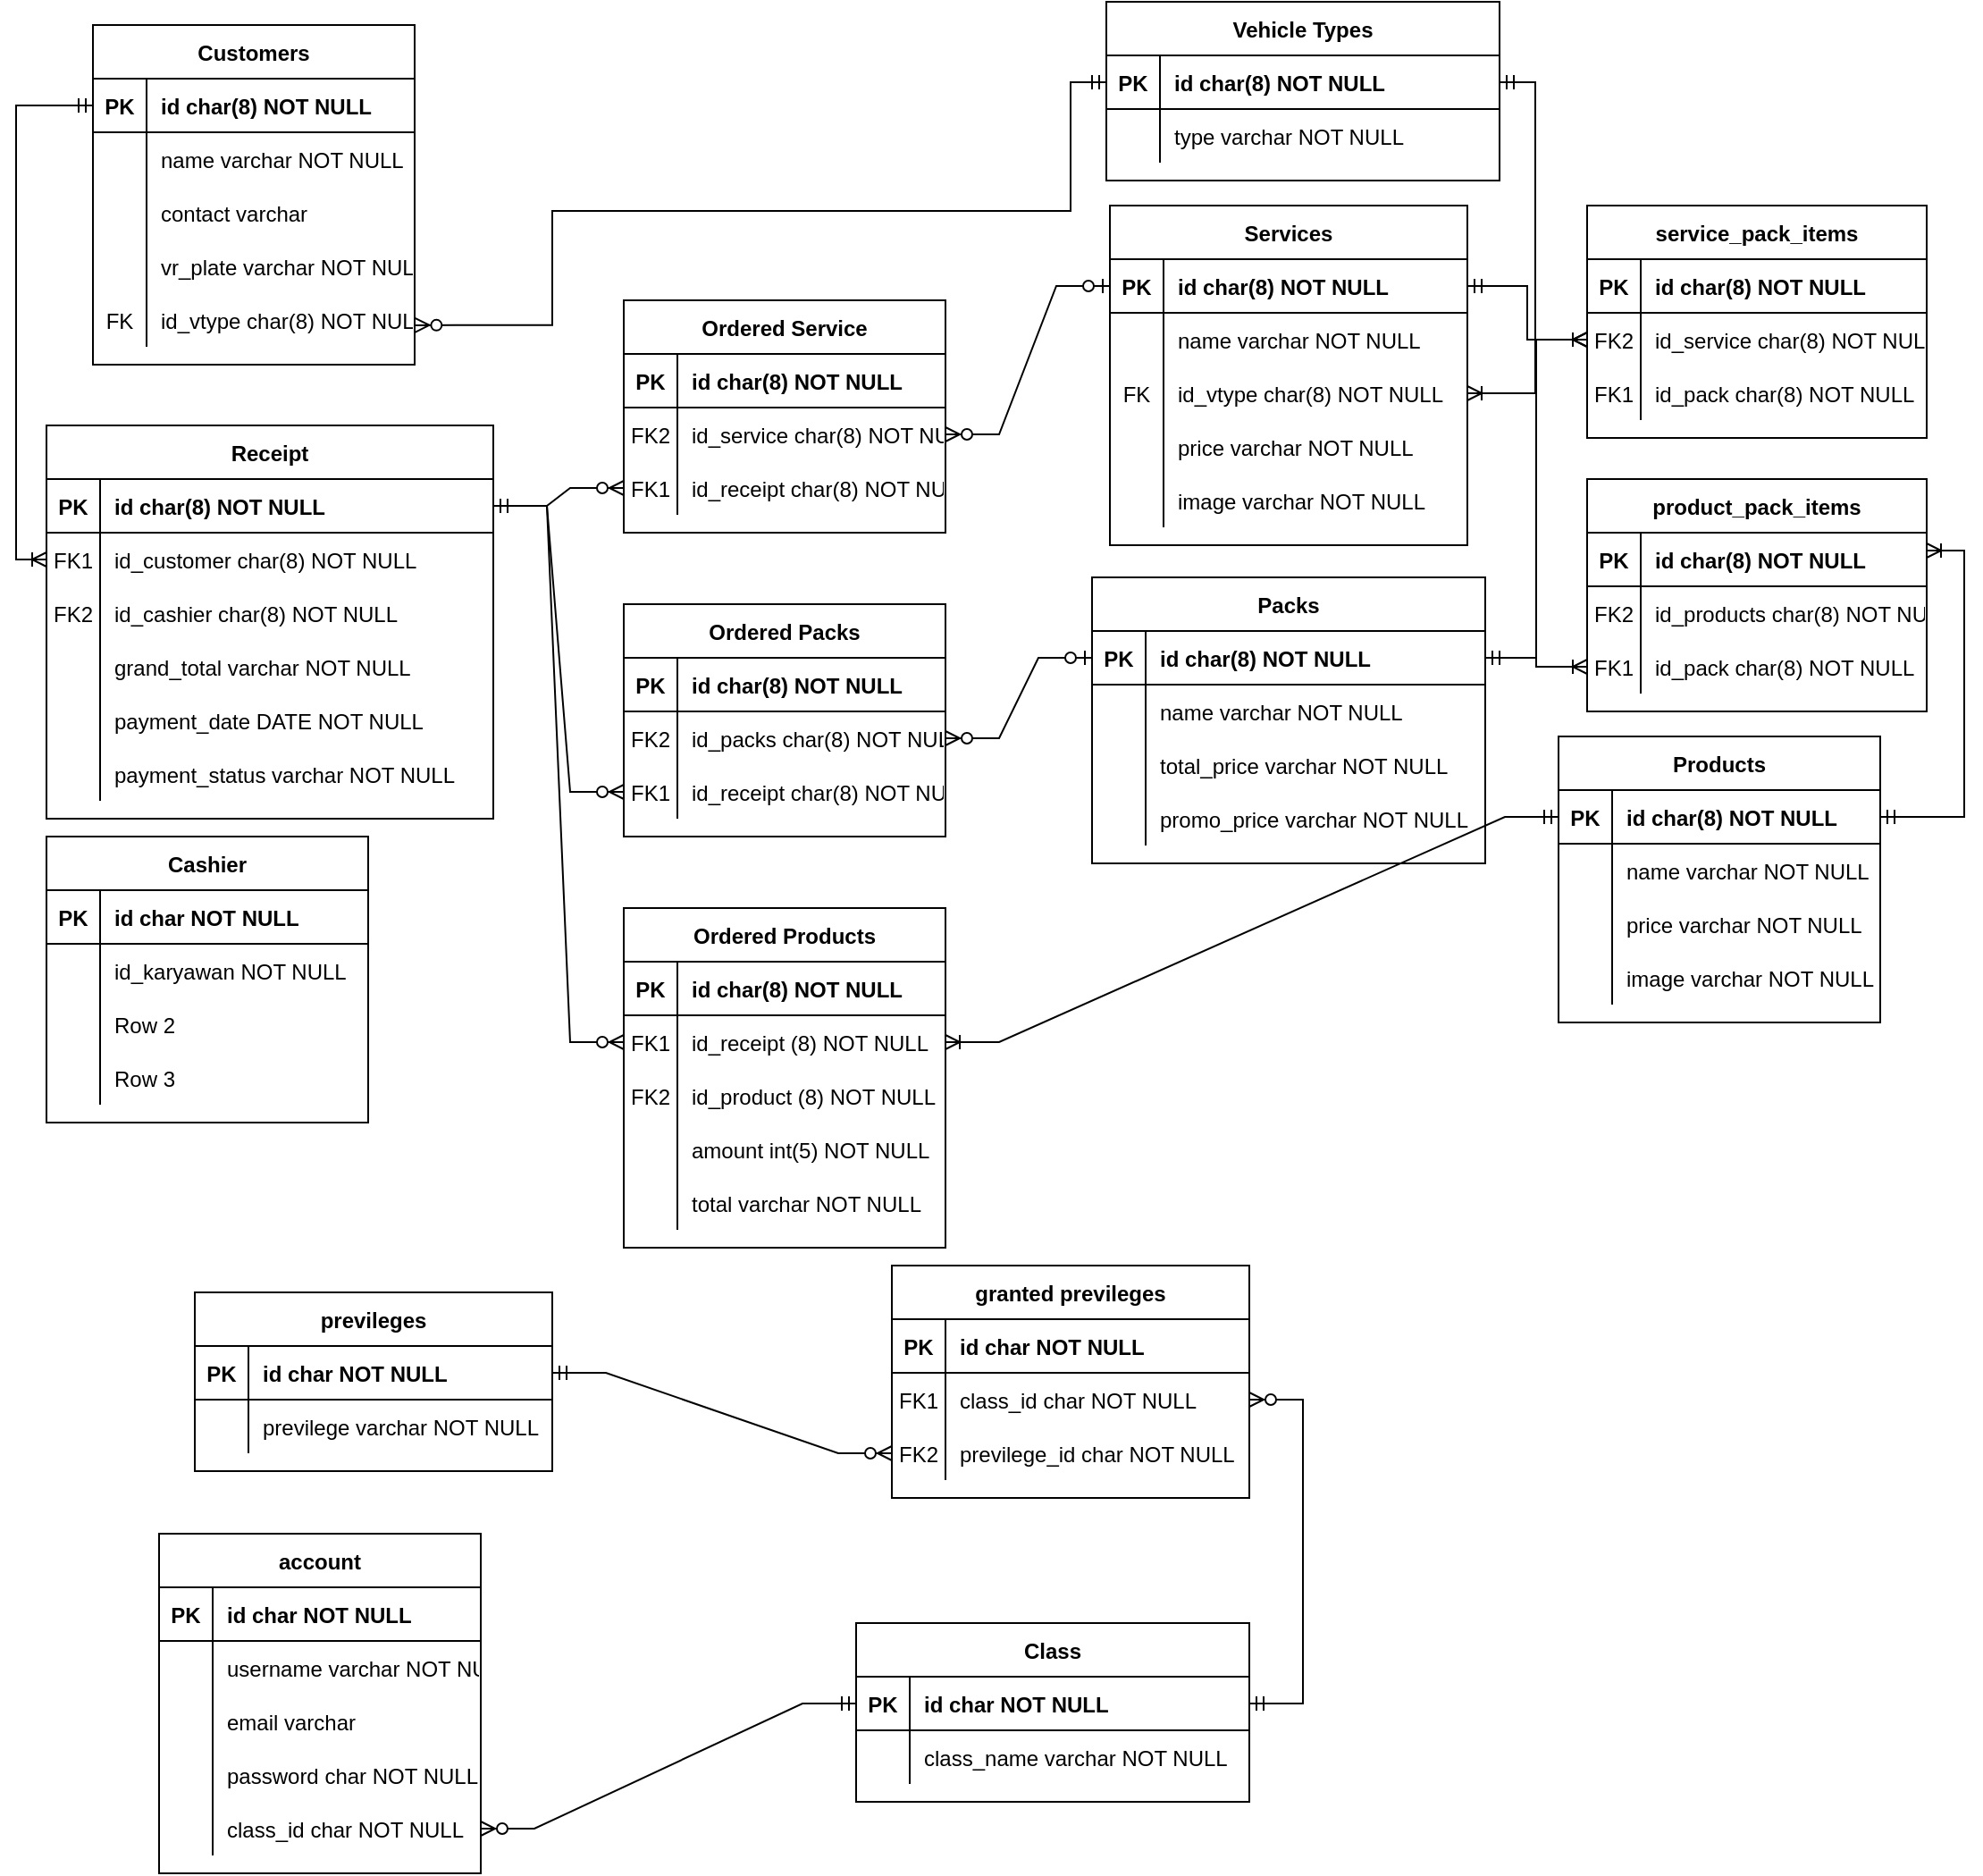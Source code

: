 <mxfile version="17.2.4" type="github">
  <diagram id="lTLcHN6cnM696WCYEPyv" name="Page-1">
    <mxGraphModel dx="2383" dy="816" grid="1" gridSize="10" guides="1" tooltips="1" connect="1" arrows="1" fold="1" page="1" pageScale="1" pageWidth="827" pageHeight="1169" math="0" shadow="0">
      <root>
        <mxCell id="0" />
        <mxCell id="1" parent="0" />
        <mxCell id="1xsP7ZLv-CSgN571xGzj-2" value="previleges" style="shape=table;startSize=30;container=1;collapsible=1;childLayout=tableLayout;fixedRows=1;rowLines=0;fontStyle=1;align=center;resizeLast=1;" parent="1" vertex="1">
          <mxGeometry x="40" y="1175" width="200" height="100" as="geometry" />
        </mxCell>
        <mxCell id="1xsP7ZLv-CSgN571xGzj-3" value="" style="shape=tableRow;horizontal=0;startSize=0;swimlaneHead=0;swimlaneBody=0;fillColor=none;collapsible=0;dropTarget=0;points=[[0,0.5],[1,0.5]];portConstraint=eastwest;top=0;left=0;right=0;bottom=1;" parent="1xsP7ZLv-CSgN571xGzj-2" vertex="1">
          <mxGeometry y="30" width="200" height="30" as="geometry" />
        </mxCell>
        <mxCell id="1xsP7ZLv-CSgN571xGzj-4" value="PK" style="shape=partialRectangle;connectable=0;fillColor=none;top=0;left=0;bottom=0;right=0;fontStyle=1;overflow=hidden;" parent="1xsP7ZLv-CSgN571xGzj-3" vertex="1">
          <mxGeometry width="30" height="30" as="geometry">
            <mxRectangle width="30" height="30" as="alternateBounds" />
          </mxGeometry>
        </mxCell>
        <mxCell id="1xsP7ZLv-CSgN571xGzj-5" value="id char NOT NULL" style="shape=partialRectangle;connectable=0;fillColor=none;top=0;left=0;bottom=0;right=0;align=left;spacingLeft=6;fontStyle=1;overflow=hidden;" parent="1xsP7ZLv-CSgN571xGzj-3" vertex="1">
          <mxGeometry x="30" width="170" height="30" as="geometry">
            <mxRectangle width="170" height="30" as="alternateBounds" />
          </mxGeometry>
        </mxCell>
        <mxCell id="1xsP7ZLv-CSgN571xGzj-6" value="" style="shape=tableRow;horizontal=0;startSize=0;swimlaneHead=0;swimlaneBody=0;fillColor=none;collapsible=0;dropTarget=0;points=[[0,0.5],[1,0.5]];portConstraint=eastwest;top=0;left=0;right=0;bottom=0;" parent="1xsP7ZLv-CSgN571xGzj-2" vertex="1">
          <mxGeometry y="60" width="200" height="30" as="geometry" />
        </mxCell>
        <mxCell id="1xsP7ZLv-CSgN571xGzj-7" value="" style="shape=partialRectangle;connectable=0;fillColor=none;top=0;left=0;bottom=0;right=0;editable=1;overflow=hidden;" parent="1xsP7ZLv-CSgN571xGzj-6" vertex="1">
          <mxGeometry width="30" height="30" as="geometry">
            <mxRectangle width="30" height="30" as="alternateBounds" />
          </mxGeometry>
        </mxCell>
        <mxCell id="1xsP7ZLv-CSgN571xGzj-8" value="previlege varchar NOT NULL" style="shape=partialRectangle;connectable=0;fillColor=none;top=0;left=0;bottom=0;right=0;align=left;spacingLeft=6;overflow=hidden;" parent="1xsP7ZLv-CSgN571xGzj-6" vertex="1">
          <mxGeometry x="30" width="170" height="30" as="geometry">
            <mxRectangle width="170" height="30" as="alternateBounds" />
          </mxGeometry>
        </mxCell>
        <mxCell id="1xsP7ZLv-CSgN571xGzj-15" value="granted previleges" style="shape=table;startSize=30;container=1;collapsible=1;childLayout=tableLayout;fixedRows=1;rowLines=0;fontStyle=1;align=center;resizeLast=1;" parent="1" vertex="1">
          <mxGeometry x="430" y="1160" width="200" height="130" as="geometry" />
        </mxCell>
        <mxCell id="1xsP7ZLv-CSgN571xGzj-16" value="" style="shape=tableRow;horizontal=0;startSize=0;swimlaneHead=0;swimlaneBody=0;fillColor=none;collapsible=0;dropTarget=0;points=[[0,0.5],[1,0.5]];portConstraint=eastwest;top=0;left=0;right=0;bottom=1;" parent="1xsP7ZLv-CSgN571xGzj-15" vertex="1">
          <mxGeometry y="30" width="200" height="30" as="geometry" />
        </mxCell>
        <mxCell id="1xsP7ZLv-CSgN571xGzj-17" value="PK" style="shape=partialRectangle;connectable=0;fillColor=none;top=0;left=0;bottom=0;right=0;fontStyle=1;overflow=hidden;" parent="1xsP7ZLv-CSgN571xGzj-16" vertex="1">
          <mxGeometry width="30" height="30" as="geometry">
            <mxRectangle width="30" height="30" as="alternateBounds" />
          </mxGeometry>
        </mxCell>
        <mxCell id="1xsP7ZLv-CSgN571xGzj-18" value="id char NOT NULL" style="shape=partialRectangle;connectable=0;fillColor=none;top=0;left=0;bottom=0;right=0;align=left;spacingLeft=6;fontStyle=1;overflow=hidden;" parent="1xsP7ZLv-CSgN571xGzj-16" vertex="1">
          <mxGeometry x="30" width="170" height="30" as="geometry">
            <mxRectangle width="170" height="30" as="alternateBounds" />
          </mxGeometry>
        </mxCell>
        <mxCell id="1xsP7ZLv-CSgN571xGzj-19" value="" style="shape=tableRow;horizontal=0;startSize=0;swimlaneHead=0;swimlaneBody=0;fillColor=none;collapsible=0;dropTarget=0;points=[[0,0.5],[1,0.5]];portConstraint=eastwest;top=0;left=0;right=0;bottom=0;" parent="1xsP7ZLv-CSgN571xGzj-15" vertex="1">
          <mxGeometry y="60" width="200" height="30" as="geometry" />
        </mxCell>
        <mxCell id="1xsP7ZLv-CSgN571xGzj-20" value="FK1" style="shape=partialRectangle;connectable=0;fillColor=none;top=0;left=0;bottom=0;right=0;editable=1;overflow=hidden;" parent="1xsP7ZLv-CSgN571xGzj-19" vertex="1">
          <mxGeometry width="30" height="30" as="geometry">
            <mxRectangle width="30" height="30" as="alternateBounds" />
          </mxGeometry>
        </mxCell>
        <mxCell id="1xsP7ZLv-CSgN571xGzj-21" value="class_id char NOT NULL" style="shape=partialRectangle;connectable=0;fillColor=none;top=0;left=0;bottom=0;right=0;align=left;spacingLeft=6;overflow=hidden;" parent="1xsP7ZLv-CSgN571xGzj-19" vertex="1">
          <mxGeometry x="30" width="170" height="30" as="geometry">
            <mxRectangle width="170" height="30" as="alternateBounds" />
          </mxGeometry>
        </mxCell>
        <mxCell id="1xsP7ZLv-CSgN571xGzj-22" value="" style="shape=tableRow;horizontal=0;startSize=0;swimlaneHead=0;swimlaneBody=0;fillColor=none;collapsible=0;dropTarget=0;points=[[0,0.5],[1,0.5]];portConstraint=eastwest;top=0;left=0;right=0;bottom=0;" parent="1xsP7ZLv-CSgN571xGzj-15" vertex="1">
          <mxGeometry y="90" width="200" height="30" as="geometry" />
        </mxCell>
        <mxCell id="1xsP7ZLv-CSgN571xGzj-23" value="FK2" style="shape=partialRectangle;connectable=0;fillColor=none;top=0;left=0;bottom=0;right=0;editable=1;overflow=hidden;" parent="1xsP7ZLv-CSgN571xGzj-22" vertex="1">
          <mxGeometry width="30" height="30" as="geometry">
            <mxRectangle width="30" height="30" as="alternateBounds" />
          </mxGeometry>
        </mxCell>
        <mxCell id="1xsP7ZLv-CSgN571xGzj-24" value="previlege_id char NOT NULL" style="shape=partialRectangle;connectable=0;fillColor=none;top=0;left=0;bottom=0;right=0;align=left;spacingLeft=6;overflow=hidden;" parent="1xsP7ZLv-CSgN571xGzj-22" vertex="1">
          <mxGeometry x="30" width="170" height="30" as="geometry">
            <mxRectangle width="170" height="30" as="alternateBounds" />
          </mxGeometry>
        </mxCell>
        <mxCell id="1xsP7ZLv-CSgN571xGzj-28" value="" style="edgeStyle=entityRelationEdgeStyle;fontSize=12;html=1;endArrow=ERzeroToMany;startArrow=ERmandOne;rounded=0;exitX=1;exitY=0.5;exitDx=0;exitDy=0;entryX=0;entryY=0.5;entryDx=0;entryDy=0;" parent="1" source="1xsP7ZLv-CSgN571xGzj-3" target="1xsP7ZLv-CSgN571xGzj-22" edge="1">
          <mxGeometry width="100" height="100" relative="1" as="geometry">
            <mxPoint x="200" y="1390" as="sourcePoint" />
            <mxPoint x="300" y="1290" as="targetPoint" />
          </mxGeometry>
        </mxCell>
        <mxCell id="1xsP7ZLv-CSgN571xGzj-29" value="account" style="shape=table;startSize=30;container=1;collapsible=1;childLayout=tableLayout;fixedRows=1;rowLines=0;fontStyle=1;align=center;resizeLast=1;" parent="1" vertex="1">
          <mxGeometry x="20" y="1310" width="180" height="190" as="geometry" />
        </mxCell>
        <mxCell id="1xsP7ZLv-CSgN571xGzj-30" value="" style="shape=tableRow;horizontal=0;startSize=0;swimlaneHead=0;swimlaneBody=0;fillColor=none;collapsible=0;dropTarget=0;points=[[0,0.5],[1,0.5]];portConstraint=eastwest;top=0;left=0;right=0;bottom=1;" parent="1xsP7ZLv-CSgN571xGzj-29" vertex="1">
          <mxGeometry y="30" width="180" height="30" as="geometry" />
        </mxCell>
        <mxCell id="1xsP7ZLv-CSgN571xGzj-31" value="PK" style="shape=partialRectangle;connectable=0;fillColor=none;top=0;left=0;bottom=0;right=0;fontStyle=1;overflow=hidden;" parent="1xsP7ZLv-CSgN571xGzj-30" vertex="1">
          <mxGeometry width="30" height="30" as="geometry">
            <mxRectangle width="30" height="30" as="alternateBounds" />
          </mxGeometry>
        </mxCell>
        <mxCell id="1xsP7ZLv-CSgN571xGzj-32" value="id char NOT NULL" style="shape=partialRectangle;connectable=0;fillColor=none;top=0;left=0;bottom=0;right=0;align=left;spacingLeft=6;fontStyle=1;overflow=hidden;" parent="1xsP7ZLv-CSgN571xGzj-30" vertex="1">
          <mxGeometry x="30" width="150" height="30" as="geometry">
            <mxRectangle width="150" height="30" as="alternateBounds" />
          </mxGeometry>
        </mxCell>
        <mxCell id="1xsP7ZLv-CSgN571xGzj-33" value="" style="shape=tableRow;horizontal=0;startSize=0;swimlaneHead=0;swimlaneBody=0;fillColor=none;collapsible=0;dropTarget=0;points=[[0,0.5],[1,0.5]];portConstraint=eastwest;top=0;left=0;right=0;bottom=0;" parent="1xsP7ZLv-CSgN571xGzj-29" vertex="1">
          <mxGeometry y="60" width="180" height="30" as="geometry" />
        </mxCell>
        <mxCell id="1xsP7ZLv-CSgN571xGzj-34" value="" style="shape=partialRectangle;connectable=0;fillColor=none;top=0;left=0;bottom=0;right=0;editable=1;overflow=hidden;" parent="1xsP7ZLv-CSgN571xGzj-33" vertex="1">
          <mxGeometry width="30" height="30" as="geometry">
            <mxRectangle width="30" height="30" as="alternateBounds" />
          </mxGeometry>
        </mxCell>
        <mxCell id="1xsP7ZLv-CSgN571xGzj-35" value="username varchar NOT NULL" style="shape=partialRectangle;connectable=0;fillColor=none;top=0;left=0;bottom=0;right=0;align=left;spacingLeft=6;overflow=hidden;" parent="1xsP7ZLv-CSgN571xGzj-33" vertex="1">
          <mxGeometry x="30" width="150" height="30" as="geometry">
            <mxRectangle width="150" height="30" as="alternateBounds" />
          </mxGeometry>
        </mxCell>
        <mxCell id="1xsP7ZLv-CSgN571xGzj-36" value="" style="shape=tableRow;horizontal=0;startSize=0;swimlaneHead=0;swimlaneBody=0;fillColor=none;collapsible=0;dropTarget=0;points=[[0,0.5],[1,0.5]];portConstraint=eastwest;top=0;left=0;right=0;bottom=0;" parent="1xsP7ZLv-CSgN571xGzj-29" vertex="1">
          <mxGeometry y="90" width="180" height="30" as="geometry" />
        </mxCell>
        <mxCell id="1xsP7ZLv-CSgN571xGzj-37" value="" style="shape=partialRectangle;connectable=0;fillColor=none;top=0;left=0;bottom=0;right=0;editable=1;overflow=hidden;" parent="1xsP7ZLv-CSgN571xGzj-36" vertex="1">
          <mxGeometry width="30" height="30" as="geometry">
            <mxRectangle width="30" height="30" as="alternateBounds" />
          </mxGeometry>
        </mxCell>
        <mxCell id="1xsP7ZLv-CSgN571xGzj-38" value="email varchar" style="shape=partialRectangle;connectable=0;fillColor=none;top=0;left=0;bottom=0;right=0;align=left;spacingLeft=6;overflow=hidden;" parent="1xsP7ZLv-CSgN571xGzj-36" vertex="1">
          <mxGeometry x="30" width="150" height="30" as="geometry">
            <mxRectangle width="150" height="30" as="alternateBounds" />
          </mxGeometry>
        </mxCell>
        <mxCell id="1xsP7ZLv-CSgN571xGzj-39" value="" style="shape=tableRow;horizontal=0;startSize=0;swimlaneHead=0;swimlaneBody=0;fillColor=none;collapsible=0;dropTarget=0;points=[[0,0.5],[1,0.5]];portConstraint=eastwest;top=0;left=0;right=0;bottom=0;" parent="1xsP7ZLv-CSgN571xGzj-29" vertex="1">
          <mxGeometry y="120" width="180" height="30" as="geometry" />
        </mxCell>
        <mxCell id="1xsP7ZLv-CSgN571xGzj-40" value="" style="shape=partialRectangle;connectable=0;fillColor=none;top=0;left=0;bottom=0;right=0;editable=1;overflow=hidden;" parent="1xsP7ZLv-CSgN571xGzj-39" vertex="1">
          <mxGeometry width="30" height="30" as="geometry">
            <mxRectangle width="30" height="30" as="alternateBounds" />
          </mxGeometry>
        </mxCell>
        <mxCell id="1xsP7ZLv-CSgN571xGzj-41" value="password char NOT NULL" style="shape=partialRectangle;connectable=0;fillColor=none;top=0;left=0;bottom=0;right=0;align=left;spacingLeft=6;overflow=hidden;" parent="1xsP7ZLv-CSgN571xGzj-39" vertex="1">
          <mxGeometry x="30" width="150" height="30" as="geometry">
            <mxRectangle width="150" height="30" as="alternateBounds" />
          </mxGeometry>
        </mxCell>
        <mxCell id="Yht5kxyIyzO8nuOD0O9B-14" value="" style="shape=tableRow;horizontal=0;startSize=0;swimlaneHead=0;swimlaneBody=0;fillColor=none;collapsible=0;dropTarget=0;points=[[0,0.5],[1,0.5]];portConstraint=eastwest;top=0;left=0;right=0;bottom=0;" parent="1xsP7ZLv-CSgN571xGzj-29" vertex="1">
          <mxGeometry y="150" width="180" height="30" as="geometry" />
        </mxCell>
        <mxCell id="Yht5kxyIyzO8nuOD0O9B-15" value="" style="shape=partialRectangle;connectable=0;fillColor=none;top=0;left=0;bottom=0;right=0;editable=1;overflow=hidden;" parent="Yht5kxyIyzO8nuOD0O9B-14" vertex="1">
          <mxGeometry width="30" height="30" as="geometry">
            <mxRectangle width="30" height="30" as="alternateBounds" />
          </mxGeometry>
        </mxCell>
        <mxCell id="Yht5kxyIyzO8nuOD0O9B-16" value="class_id char NOT NULL" style="shape=partialRectangle;connectable=0;fillColor=none;top=0;left=0;bottom=0;right=0;align=left;spacingLeft=6;overflow=hidden;" parent="Yht5kxyIyzO8nuOD0O9B-14" vertex="1">
          <mxGeometry x="30" width="150" height="30" as="geometry">
            <mxRectangle width="150" height="30" as="alternateBounds" />
          </mxGeometry>
        </mxCell>
        <mxCell id="1xsP7ZLv-CSgN571xGzj-42" value="" style="edgeStyle=entityRelationEdgeStyle;fontSize=12;html=1;endArrow=ERzeroToMany;startArrow=ERmandOne;rounded=0;exitX=0;exitY=0.5;exitDx=0;exitDy=0;entryX=1;entryY=0.5;entryDx=0;entryDy=0;" parent="1" source="Yht5kxyIyzO8nuOD0O9B-2" target="Yht5kxyIyzO8nuOD0O9B-14" edge="1">
          <mxGeometry width="100" height="100" relative="1" as="geometry">
            <mxPoint x="470" y="1360" as="sourcePoint" />
            <mxPoint x="570" y="1260" as="targetPoint" />
          </mxGeometry>
        </mxCell>
        <mxCell id="Yht5kxyIyzO8nuOD0O9B-1" value="Class" style="shape=table;startSize=30;container=1;collapsible=1;childLayout=tableLayout;fixedRows=1;rowLines=0;fontStyle=1;align=center;resizeLast=1;" parent="1" vertex="1">
          <mxGeometry x="410" y="1360" width="220" height="100" as="geometry" />
        </mxCell>
        <mxCell id="Yht5kxyIyzO8nuOD0O9B-2" value="" style="shape=tableRow;horizontal=0;startSize=0;swimlaneHead=0;swimlaneBody=0;fillColor=none;collapsible=0;dropTarget=0;points=[[0,0.5],[1,0.5]];portConstraint=eastwest;top=0;left=0;right=0;bottom=1;" parent="Yht5kxyIyzO8nuOD0O9B-1" vertex="1">
          <mxGeometry y="30" width="220" height="30" as="geometry" />
        </mxCell>
        <mxCell id="Yht5kxyIyzO8nuOD0O9B-3" value="PK" style="shape=partialRectangle;connectable=0;fillColor=none;top=0;left=0;bottom=0;right=0;fontStyle=1;overflow=hidden;" parent="Yht5kxyIyzO8nuOD0O9B-2" vertex="1">
          <mxGeometry width="30" height="30" as="geometry">
            <mxRectangle width="30" height="30" as="alternateBounds" />
          </mxGeometry>
        </mxCell>
        <mxCell id="Yht5kxyIyzO8nuOD0O9B-4" value="id char NOT NULL" style="shape=partialRectangle;connectable=0;fillColor=none;top=0;left=0;bottom=0;right=0;align=left;spacingLeft=6;fontStyle=1;overflow=hidden;" parent="Yht5kxyIyzO8nuOD0O9B-2" vertex="1">
          <mxGeometry x="30" width="190" height="30" as="geometry">
            <mxRectangle width="190" height="30" as="alternateBounds" />
          </mxGeometry>
        </mxCell>
        <mxCell id="Yht5kxyIyzO8nuOD0O9B-5" value="" style="shape=tableRow;horizontal=0;startSize=0;swimlaneHead=0;swimlaneBody=0;fillColor=none;collapsible=0;dropTarget=0;points=[[0,0.5],[1,0.5]];portConstraint=eastwest;top=0;left=0;right=0;bottom=0;" parent="Yht5kxyIyzO8nuOD0O9B-1" vertex="1">
          <mxGeometry y="60" width="220" height="30" as="geometry" />
        </mxCell>
        <mxCell id="Yht5kxyIyzO8nuOD0O9B-6" value="" style="shape=partialRectangle;connectable=0;fillColor=none;top=0;left=0;bottom=0;right=0;editable=1;overflow=hidden;" parent="Yht5kxyIyzO8nuOD0O9B-5" vertex="1">
          <mxGeometry width="30" height="30" as="geometry">
            <mxRectangle width="30" height="30" as="alternateBounds" />
          </mxGeometry>
        </mxCell>
        <mxCell id="Yht5kxyIyzO8nuOD0O9B-7" value="class_name varchar NOT NULL" style="shape=partialRectangle;connectable=0;fillColor=none;top=0;left=0;bottom=0;right=0;align=left;spacingLeft=6;overflow=hidden;" parent="Yht5kxyIyzO8nuOD0O9B-5" vertex="1">
          <mxGeometry x="30" width="190" height="30" as="geometry">
            <mxRectangle width="190" height="30" as="alternateBounds" />
          </mxGeometry>
        </mxCell>
        <mxCell id="Yht5kxyIyzO8nuOD0O9B-18" value="" style="edgeStyle=entityRelationEdgeStyle;fontSize=12;html=1;endArrow=ERzeroToMany;startArrow=ERmandOne;rounded=0;exitX=1;exitY=0.5;exitDx=0;exitDy=0;entryX=1;entryY=0.5;entryDx=0;entryDy=0;" parent="1" source="Yht5kxyIyzO8nuOD0O9B-2" target="1xsP7ZLv-CSgN571xGzj-19" edge="1">
          <mxGeometry width="100" height="100" relative="1" as="geometry">
            <mxPoint x="520" y="1320" as="sourcePoint" />
            <mxPoint x="620" y="1220" as="targetPoint" />
          </mxGeometry>
        </mxCell>
        <mxCell id="CCVIKiygwG3AU4cR-O0a-14" value="Customers" style="shape=table;startSize=30;container=1;collapsible=1;childLayout=tableLayout;fixedRows=1;rowLines=0;fontStyle=1;align=center;resizeLast=1;" parent="1" vertex="1">
          <mxGeometry x="-17" y="466" width="180" height="190" as="geometry" />
        </mxCell>
        <mxCell id="CCVIKiygwG3AU4cR-O0a-15" value="" style="shape=tableRow;horizontal=0;startSize=0;swimlaneHead=0;swimlaneBody=0;fillColor=none;collapsible=0;dropTarget=0;points=[[0,0.5],[1,0.5]];portConstraint=eastwest;top=0;left=0;right=0;bottom=1;" parent="CCVIKiygwG3AU4cR-O0a-14" vertex="1">
          <mxGeometry y="30" width="180" height="30" as="geometry" />
        </mxCell>
        <mxCell id="CCVIKiygwG3AU4cR-O0a-16" value="PK" style="shape=partialRectangle;connectable=0;fillColor=none;top=0;left=0;bottom=0;right=0;fontStyle=1;overflow=hidden;" parent="CCVIKiygwG3AU4cR-O0a-15" vertex="1">
          <mxGeometry width="30" height="30" as="geometry">
            <mxRectangle width="30" height="30" as="alternateBounds" />
          </mxGeometry>
        </mxCell>
        <mxCell id="CCVIKiygwG3AU4cR-O0a-17" value="id char(8) NOT NULL" style="shape=partialRectangle;connectable=0;fillColor=none;top=0;left=0;bottom=0;right=0;align=left;spacingLeft=6;fontStyle=1;overflow=hidden;" parent="CCVIKiygwG3AU4cR-O0a-15" vertex="1">
          <mxGeometry x="30" width="150" height="30" as="geometry">
            <mxRectangle width="150" height="30" as="alternateBounds" />
          </mxGeometry>
        </mxCell>
        <mxCell id="CCVIKiygwG3AU4cR-O0a-18" value="" style="shape=tableRow;horizontal=0;startSize=0;swimlaneHead=0;swimlaneBody=0;fillColor=none;collapsible=0;dropTarget=0;points=[[0,0.5],[1,0.5]];portConstraint=eastwest;top=0;left=0;right=0;bottom=0;" parent="CCVIKiygwG3AU4cR-O0a-14" vertex="1">
          <mxGeometry y="60" width="180" height="30" as="geometry" />
        </mxCell>
        <mxCell id="CCVIKiygwG3AU4cR-O0a-19" value="" style="shape=partialRectangle;connectable=0;fillColor=none;top=0;left=0;bottom=0;right=0;editable=1;overflow=hidden;" parent="CCVIKiygwG3AU4cR-O0a-18" vertex="1">
          <mxGeometry width="30" height="30" as="geometry">
            <mxRectangle width="30" height="30" as="alternateBounds" />
          </mxGeometry>
        </mxCell>
        <mxCell id="CCVIKiygwG3AU4cR-O0a-20" value="name varchar NOT NULL" style="shape=partialRectangle;connectable=0;fillColor=none;top=0;left=0;bottom=0;right=0;align=left;spacingLeft=6;overflow=hidden;" parent="CCVIKiygwG3AU4cR-O0a-18" vertex="1">
          <mxGeometry x="30" width="150" height="30" as="geometry">
            <mxRectangle width="150" height="30" as="alternateBounds" />
          </mxGeometry>
        </mxCell>
        <mxCell id="CCVIKiygwG3AU4cR-O0a-21" value="" style="shape=tableRow;horizontal=0;startSize=0;swimlaneHead=0;swimlaneBody=0;fillColor=none;collapsible=0;dropTarget=0;points=[[0,0.5],[1,0.5]];portConstraint=eastwest;top=0;left=0;right=0;bottom=0;" parent="CCVIKiygwG3AU4cR-O0a-14" vertex="1">
          <mxGeometry y="90" width="180" height="30" as="geometry" />
        </mxCell>
        <mxCell id="CCVIKiygwG3AU4cR-O0a-22" value="" style="shape=partialRectangle;connectable=0;fillColor=none;top=0;left=0;bottom=0;right=0;editable=1;overflow=hidden;" parent="CCVIKiygwG3AU4cR-O0a-21" vertex="1">
          <mxGeometry width="30" height="30" as="geometry">
            <mxRectangle width="30" height="30" as="alternateBounds" />
          </mxGeometry>
        </mxCell>
        <mxCell id="CCVIKiygwG3AU4cR-O0a-23" value="contact varchar" style="shape=partialRectangle;connectable=0;fillColor=none;top=0;left=0;bottom=0;right=0;align=left;spacingLeft=6;overflow=hidden;" parent="CCVIKiygwG3AU4cR-O0a-21" vertex="1">
          <mxGeometry x="30" width="150" height="30" as="geometry">
            <mxRectangle width="150" height="30" as="alternateBounds" />
          </mxGeometry>
        </mxCell>
        <mxCell id="tIE2HdGVYN0j9Ntr-xQS-1" value="" style="shape=tableRow;horizontal=0;startSize=0;swimlaneHead=0;swimlaneBody=0;fillColor=none;collapsible=0;dropTarget=0;points=[[0,0.5],[1,0.5]];portConstraint=eastwest;top=0;left=0;right=0;bottom=0;" parent="CCVIKiygwG3AU4cR-O0a-14" vertex="1">
          <mxGeometry y="120" width="180" height="30" as="geometry" />
        </mxCell>
        <mxCell id="tIE2HdGVYN0j9Ntr-xQS-2" value="" style="shape=partialRectangle;connectable=0;fillColor=none;top=0;left=0;bottom=0;right=0;editable=1;overflow=hidden;" parent="tIE2HdGVYN0j9Ntr-xQS-1" vertex="1">
          <mxGeometry width="30" height="30" as="geometry">
            <mxRectangle width="30" height="30" as="alternateBounds" />
          </mxGeometry>
        </mxCell>
        <mxCell id="tIE2HdGVYN0j9Ntr-xQS-3" value="vr_plate varchar NOT NULL" style="shape=partialRectangle;connectable=0;fillColor=none;top=0;left=0;bottom=0;right=0;align=left;spacingLeft=6;overflow=hidden;" parent="tIE2HdGVYN0j9Ntr-xQS-1" vertex="1">
          <mxGeometry x="30" width="150" height="30" as="geometry">
            <mxRectangle width="150" height="30" as="alternateBounds" />
          </mxGeometry>
        </mxCell>
        <mxCell id="tIE2HdGVYN0j9Ntr-xQS-4" value="" style="shape=tableRow;horizontal=0;startSize=0;swimlaneHead=0;swimlaneBody=0;fillColor=none;collapsible=0;dropTarget=0;points=[[0,0.5],[1,0.5]];portConstraint=eastwest;top=0;left=0;right=0;bottom=0;" parent="CCVIKiygwG3AU4cR-O0a-14" vertex="1">
          <mxGeometry y="150" width="180" height="30" as="geometry" />
        </mxCell>
        <mxCell id="tIE2HdGVYN0j9Ntr-xQS-5" value="FK" style="shape=partialRectangle;connectable=0;fillColor=none;top=0;left=0;bottom=0;right=0;editable=1;overflow=hidden;" parent="tIE2HdGVYN0j9Ntr-xQS-4" vertex="1">
          <mxGeometry width="30" height="30" as="geometry">
            <mxRectangle width="30" height="30" as="alternateBounds" />
          </mxGeometry>
        </mxCell>
        <mxCell id="tIE2HdGVYN0j9Ntr-xQS-6" value="id_vtype char(8) NOT NULL" style="shape=partialRectangle;connectable=0;fillColor=none;top=0;left=0;bottom=0;right=0;align=left;spacingLeft=6;overflow=hidden;" parent="tIE2HdGVYN0j9Ntr-xQS-4" vertex="1">
          <mxGeometry x="30" width="150" height="30" as="geometry">
            <mxRectangle width="150" height="30" as="alternateBounds" />
          </mxGeometry>
        </mxCell>
        <mxCell id="CCVIKiygwG3AU4cR-O0a-40" value="Receipt" style="shape=table;startSize=30;container=1;collapsible=1;childLayout=tableLayout;fixedRows=1;rowLines=0;fontStyle=1;align=center;resizeLast=1;" parent="1" vertex="1">
          <mxGeometry x="-43" y="690" width="250" height="220" as="geometry" />
        </mxCell>
        <mxCell id="CCVIKiygwG3AU4cR-O0a-41" value="" style="shape=tableRow;horizontal=0;startSize=0;swimlaneHead=0;swimlaneBody=0;fillColor=none;collapsible=0;dropTarget=0;points=[[0,0.5],[1,0.5]];portConstraint=eastwest;top=0;left=0;right=0;bottom=1;" parent="CCVIKiygwG3AU4cR-O0a-40" vertex="1">
          <mxGeometry y="30" width="250" height="30" as="geometry" />
        </mxCell>
        <mxCell id="CCVIKiygwG3AU4cR-O0a-42" value="PK" style="shape=partialRectangle;connectable=0;fillColor=none;top=0;left=0;bottom=0;right=0;fontStyle=1;overflow=hidden;" parent="CCVIKiygwG3AU4cR-O0a-41" vertex="1">
          <mxGeometry width="30" height="30" as="geometry">
            <mxRectangle width="30" height="30" as="alternateBounds" />
          </mxGeometry>
        </mxCell>
        <mxCell id="CCVIKiygwG3AU4cR-O0a-43" value="id char(8) NOT NULL" style="shape=partialRectangle;connectable=0;fillColor=none;top=0;left=0;bottom=0;right=0;align=left;spacingLeft=6;fontStyle=1;overflow=hidden;" parent="CCVIKiygwG3AU4cR-O0a-41" vertex="1">
          <mxGeometry x="30" width="220" height="30" as="geometry">
            <mxRectangle width="220" height="30" as="alternateBounds" />
          </mxGeometry>
        </mxCell>
        <mxCell id="CCVIKiygwG3AU4cR-O0a-47" value="" style="shape=tableRow;horizontal=0;startSize=0;swimlaneHead=0;swimlaneBody=0;fillColor=none;collapsible=0;dropTarget=0;points=[[0,0.5],[1,0.5]];portConstraint=eastwest;top=0;left=0;right=0;bottom=0;" parent="CCVIKiygwG3AU4cR-O0a-40" vertex="1">
          <mxGeometry y="60" width="250" height="30" as="geometry" />
        </mxCell>
        <mxCell id="CCVIKiygwG3AU4cR-O0a-48" value="FK1" style="shape=partialRectangle;connectable=0;fillColor=none;top=0;left=0;bottom=0;right=0;editable=1;overflow=hidden;" parent="CCVIKiygwG3AU4cR-O0a-47" vertex="1">
          <mxGeometry width="30" height="30" as="geometry">
            <mxRectangle width="30" height="30" as="alternateBounds" />
          </mxGeometry>
        </mxCell>
        <mxCell id="CCVIKiygwG3AU4cR-O0a-49" value="id_customer char(8) NOT NULL" style="shape=partialRectangle;connectable=0;fillColor=none;top=0;left=0;bottom=0;right=0;align=left;spacingLeft=6;overflow=hidden;" parent="CCVIKiygwG3AU4cR-O0a-47" vertex="1">
          <mxGeometry x="30" width="220" height="30" as="geometry">
            <mxRectangle width="220" height="30" as="alternateBounds" />
          </mxGeometry>
        </mxCell>
        <mxCell id="CCVIKiygwG3AU4cR-O0a-44" value="" style="shape=tableRow;horizontal=0;startSize=0;swimlaneHead=0;swimlaneBody=0;fillColor=none;collapsible=0;dropTarget=0;points=[[0,0.5],[1,0.5]];portConstraint=eastwest;top=0;left=0;right=0;bottom=0;" parent="CCVIKiygwG3AU4cR-O0a-40" vertex="1">
          <mxGeometry y="90" width="250" height="30" as="geometry" />
        </mxCell>
        <mxCell id="CCVIKiygwG3AU4cR-O0a-45" value="FK2" style="shape=partialRectangle;connectable=0;fillColor=none;top=0;left=0;bottom=0;right=0;editable=1;overflow=hidden;" parent="CCVIKiygwG3AU4cR-O0a-44" vertex="1">
          <mxGeometry width="30" height="30" as="geometry">
            <mxRectangle width="30" height="30" as="alternateBounds" />
          </mxGeometry>
        </mxCell>
        <mxCell id="CCVIKiygwG3AU4cR-O0a-46" value="id_cashier char(8) NOT NULL" style="shape=partialRectangle;connectable=0;fillColor=none;top=0;left=0;bottom=0;right=0;align=left;spacingLeft=6;overflow=hidden;" parent="CCVIKiygwG3AU4cR-O0a-44" vertex="1">
          <mxGeometry x="30" width="220" height="30" as="geometry">
            <mxRectangle width="220" height="30" as="alternateBounds" />
          </mxGeometry>
        </mxCell>
        <mxCell id="CCVIKiygwG3AU4cR-O0a-50" value="" style="shape=tableRow;horizontal=0;startSize=0;swimlaneHead=0;swimlaneBody=0;fillColor=none;collapsible=0;dropTarget=0;points=[[0,0.5],[1,0.5]];portConstraint=eastwest;top=0;left=0;right=0;bottom=0;" parent="CCVIKiygwG3AU4cR-O0a-40" vertex="1">
          <mxGeometry y="120" width="250" height="30" as="geometry" />
        </mxCell>
        <mxCell id="CCVIKiygwG3AU4cR-O0a-51" value="" style="shape=partialRectangle;connectable=0;fillColor=none;top=0;left=0;bottom=0;right=0;editable=1;overflow=hidden;" parent="CCVIKiygwG3AU4cR-O0a-50" vertex="1">
          <mxGeometry width="30" height="30" as="geometry">
            <mxRectangle width="30" height="30" as="alternateBounds" />
          </mxGeometry>
        </mxCell>
        <mxCell id="CCVIKiygwG3AU4cR-O0a-52" value="grand_total varchar NOT NULL" style="shape=partialRectangle;connectable=0;fillColor=none;top=0;left=0;bottom=0;right=0;align=left;spacingLeft=6;overflow=hidden;" parent="CCVIKiygwG3AU4cR-O0a-50" vertex="1">
          <mxGeometry x="30" width="220" height="30" as="geometry">
            <mxRectangle width="220" height="30" as="alternateBounds" />
          </mxGeometry>
        </mxCell>
        <mxCell id="CCVIKiygwG3AU4cR-O0a-107" value="" style="shape=tableRow;horizontal=0;startSize=0;swimlaneHead=0;swimlaneBody=0;fillColor=none;collapsible=0;dropTarget=0;points=[[0,0.5],[1,0.5]];portConstraint=eastwest;top=0;left=0;right=0;bottom=0;" parent="CCVIKiygwG3AU4cR-O0a-40" vertex="1">
          <mxGeometry y="150" width="250" height="30" as="geometry" />
        </mxCell>
        <mxCell id="CCVIKiygwG3AU4cR-O0a-108" value="" style="shape=partialRectangle;connectable=0;fillColor=none;top=0;left=0;bottom=0;right=0;editable=1;overflow=hidden;" parent="CCVIKiygwG3AU4cR-O0a-107" vertex="1">
          <mxGeometry width="30" height="30" as="geometry">
            <mxRectangle width="30" height="30" as="alternateBounds" />
          </mxGeometry>
        </mxCell>
        <mxCell id="CCVIKiygwG3AU4cR-O0a-109" value="payment_date DATE NOT NULL" style="shape=partialRectangle;connectable=0;fillColor=none;top=0;left=0;bottom=0;right=0;align=left;spacingLeft=6;overflow=hidden;" parent="CCVIKiygwG3AU4cR-O0a-107" vertex="1">
          <mxGeometry x="30" width="220" height="30" as="geometry">
            <mxRectangle width="220" height="30" as="alternateBounds" />
          </mxGeometry>
        </mxCell>
        <mxCell id="CCVIKiygwG3AU4cR-O0a-110" value="" style="shape=tableRow;horizontal=0;startSize=0;swimlaneHead=0;swimlaneBody=0;fillColor=none;collapsible=0;dropTarget=0;points=[[0,0.5],[1,0.5]];portConstraint=eastwest;top=0;left=0;right=0;bottom=0;" parent="CCVIKiygwG3AU4cR-O0a-40" vertex="1">
          <mxGeometry y="180" width="250" height="30" as="geometry" />
        </mxCell>
        <mxCell id="CCVIKiygwG3AU4cR-O0a-111" value="" style="shape=partialRectangle;connectable=0;fillColor=none;top=0;left=0;bottom=0;right=0;editable=1;overflow=hidden;" parent="CCVIKiygwG3AU4cR-O0a-110" vertex="1">
          <mxGeometry width="30" height="30" as="geometry">
            <mxRectangle width="30" height="30" as="alternateBounds" />
          </mxGeometry>
        </mxCell>
        <mxCell id="CCVIKiygwG3AU4cR-O0a-112" value="payment_status varchar NOT NULL" style="shape=partialRectangle;connectable=0;fillColor=none;top=0;left=0;bottom=0;right=0;align=left;spacingLeft=6;overflow=hidden;" parent="CCVIKiygwG3AU4cR-O0a-110" vertex="1">
          <mxGeometry x="30" width="220" height="30" as="geometry">
            <mxRectangle width="220" height="30" as="alternateBounds" />
          </mxGeometry>
        </mxCell>
        <mxCell id="CCVIKiygwG3AU4cR-O0a-53" value="Services" style="shape=table;startSize=30;container=1;collapsible=1;childLayout=tableLayout;fixedRows=1;rowLines=0;fontStyle=1;align=center;resizeLast=1;" parent="1" vertex="1">
          <mxGeometry x="552" y="567" width="200" height="190" as="geometry" />
        </mxCell>
        <mxCell id="CCVIKiygwG3AU4cR-O0a-54" value="" style="shape=tableRow;horizontal=0;startSize=0;swimlaneHead=0;swimlaneBody=0;fillColor=none;collapsible=0;dropTarget=0;points=[[0,0.5],[1,0.5]];portConstraint=eastwest;top=0;left=0;right=0;bottom=1;" parent="CCVIKiygwG3AU4cR-O0a-53" vertex="1">
          <mxGeometry y="30" width="200" height="30" as="geometry" />
        </mxCell>
        <mxCell id="CCVIKiygwG3AU4cR-O0a-55" value="PK" style="shape=partialRectangle;connectable=0;fillColor=none;top=0;left=0;bottom=0;right=0;fontStyle=1;overflow=hidden;" parent="CCVIKiygwG3AU4cR-O0a-54" vertex="1">
          <mxGeometry width="30" height="30" as="geometry">
            <mxRectangle width="30" height="30" as="alternateBounds" />
          </mxGeometry>
        </mxCell>
        <mxCell id="CCVIKiygwG3AU4cR-O0a-56" value="id char(8) NOT NULL" style="shape=partialRectangle;connectable=0;fillColor=none;top=0;left=0;bottom=0;right=0;align=left;spacingLeft=6;fontStyle=1;overflow=hidden;" parent="CCVIKiygwG3AU4cR-O0a-54" vertex="1">
          <mxGeometry x="30" width="170" height="30" as="geometry">
            <mxRectangle width="170" height="30" as="alternateBounds" />
          </mxGeometry>
        </mxCell>
        <mxCell id="CCVIKiygwG3AU4cR-O0a-57" value="" style="shape=tableRow;horizontal=0;startSize=0;swimlaneHead=0;swimlaneBody=0;fillColor=none;collapsible=0;dropTarget=0;points=[[0,0.5],[1,0.5]];portConstraint=eastwest;top=0;left=0;right=0;bottom=0;" parent="CCVIKiygwG3AU4cR-O0a-53" vertex="1">
          <mxGeometry y="60" width="200" height="30" as="geometry" />
        </mxCell>
        <mxCell id="CCVIKiygwG3AU4cR-O0a-58" value="" style="shape=partialRectangle;connectable=0;fillColor=none;top=0;left=0;bottom=0;right=0;editable=1;overflow=hidden;" parent="CCVIKiygwG3AU4cR-O0a-57" vertex="1">
          <mxGeometry width="30" height="30" as="geometry">
            <mxRectangle width="30" height="30" as="alternateBounds" />
          </mxGeometry>
        </mxCell>
        <mxCell id="CCVIKiygwG3AU4cR-O0a-59" value="name varchar NOT NULL" style="shape=partialRectangle;connectable=0;fillColor=none;top=0;left=0;bottom=0;right=0;align=left;spacingLeft=6;overflow=hidden;" parent="CCVIKiygwG3AU4cR-O0a-57" vertex="1">
          <mxGeometry x="30" width="170" height="30" as="geometry">
            <mxRectangle width="170" height="30" as="alternateBounds" />
          </mxGeometry>
        </mxCell>
        <mxCell id="CCVIKiygwG3AU4cR-O0a-144" value="" style="shape=tableRow;horizontal=0;startSize=0;swimlaneHead=0;swimlaneBody=0;fillColor=none;collapsible=0;dropTarget=0;points=[[0,0.5],[1,0.5]];portConstraint=eastwest;top=0;left=0;right=0;bottom=0;" parent="CCVIKiygwG3AU4cR-O0a-53" vertex="1">
          <mxGeometry y="90" width="200" height="30" as="geometry" />
        </mxCell>
        <mxCell id="CCVIKiygwG3AU4cR-O0a-145" value="FK" style="shape=partialRectangle;connectable=0;fillColor=none;top=0;left=0;bottom=0;right=0;editable=1;overflow=hidden;" parent="CCVIKiygwG3AU4cR-O0a-144" vertex="1">
          <mxGeometry width="30" height="30" as="geometry">
            <mxRectangle width="30" height="30" as="alternateBounds" />
          </mxGeometry>
        </mxCell>
        <mxCell id="CCVIKiygwG3AU4cR-O0a-146" value="id_vtype char(8) NOT NULL" style="shape=partialRectangle;connectable=0;fillColor=none;top=0;left=0;bottom=0;right=0;align=left;spacingLeft=6;overflow=hidden;" parent="CCVIKiygwG3AU4cR-O0a-144" vertex="1">
          <mxGeometry x="30" width="170" height="30" as="geometry">
            <mxRectangle width="170" height="30" as="alternateBounds" />
          </mxGeometry>
        </mxCell>
        <mxCell id="CCVIKiygwG3AU4cR-O0a-60" value="" style="shape=tableRow;horizontal=0;startSize=0;swimlaneHead=0;swimlaneBody=0;fillColor=none;collapsible=0;dropTarget=0;points=[[0,0.5],[1,0.5]];portConstraint=eastwest;top=0;left=0;right=0;bottom=0;" parent="CCVIKiygwG3AU4cR-O0a-53" vertex="1">
          <mxGeometry y="120" width="200" height="30" as="geometry" />
        </mxCell>
        <mxCell id="CCVIKiygwG3AU4cR-O0a-61" value="" style="shape=partialRectangle;connectable=0;fillColor=none;top=0;left=0;bottom=0;right=0;editable=1;overflow=hidden;" parent="CCVIKiygwG3AU4cR-O0a-60" vertex="1">
          <mxGeometry width="30" height="30" as="geometry">
            <mxRectangle width="30" height="30" as="alternateBounds" />
          </mxGeometry>
        </mxCell>
        <mxCell id="CCVIKiygwG3AU4cR-O0a-62" value="price varchar NOT NULL" style="shape=partialRectangle;connectable=0;fillColor=none;top=0;left=0;bottom=0;right=0;align=left;spacingLeft=6;overflow=hidden;" parent="CCVIKiygwG3AU4cR-O0a-60" vertex="1">
          <mxGeometry x="30" width="170" height="30" as="geometry">
            <mxRectangle width="170" height="30" as="alternateBounds" />
          </mxGeometry>
        </mxCell>
        <mxCell id="csR0pMSHQf105b0zzSns-1" value="" style="shape=tableRow;horizontal=0;startSize=0;swimlaneHead=0;swimlaneBody=0;fillColor=none;collapsible=0;dropTarget=0;points=[[0,0.5],[1,0.5]];portConstraint=eastwest;top=0;left=0;right=0;bottom=0;" vertex="1" parent="CCVIKiygwG3AU4cR-O0a-53">
          <mxGeometry y="150" width="200" height="30" as="geometry" />
        </mxCell>
        <mxCell id="csR0pMSHQf105b0zzSns-2" value="" style="shape=partialRectangle;connectable=0;fillColor=none;top=0;left=0;bottom=0;right=0;editable=1;overflow=hidden;" vertex="1" parent="csR0pMSHQf105b0zzSns-1">
          <mxGeometry width="30" height="30" as="geometry">
            <mxRectangle width="30" height="30" as="alternateBounds" />
          </mxGeometry>
        </mxCell>
        <mxCell id="csR0pMSHQf105b0zzSns-3" value="image varchar NOT NULL" style="shape=partialRectangle;connectable=0;fillColor=none;top=0;left=0;bottom=0;right=0;align=left;spacingLeft=6;overflow=hidden;" vertex="1" parent="csR0pMSHQf105b0zzSns-1">
          <mxGeometry x="30" width="170" height="30" as="geometry">
            <mxRectangle width="170" height="30" as="alternateBounds" />
          </mxGeometry>
        </mxCell>
        <mxCell id="CCVIKiygwG3AU4cR-O0a-66" value="Vehicle Types" style="shape=table;startSize=30;container=1;collapsible=1;childLayout=tableLayout;fixedRows=1;rowLines=0;fontStyle=1;align=center;resizeLast=1;" parent="1" vertex="1">
          <mxGeometry x="550" y="453" width="220" height="100" as="geometry" />
        </mxCell>
        <mxCell id="CCVIKiygwG3AU4cR-O0a-67" value="" style="shape=tableRow;horizontal=0;startSize=0;swimlaneHead=0;swimlaneBody=0;fillColor=none;collapsible=0;dropTarget=0;points=[[0,0.5],[1,0.5]];portConstraint=eastwest;top=0;left=0;right=0;bottom=1;" parent="CCVIKiygwG3AU4cR-O0a-66" vertex="1">
          <mxGeometry y="30" width="220" height="30" as="geometry" />
        </mxCell>
        <mxCell id="CCVIKiygwG3AU4cR-O0a-68" value="PK" style="shape=partialRectangle;connectable=0;fillColor=none;top=0;left=0;bottom=0;right=0;fontStyle=1;overflow=hidden;" parent="CCVIKiygwG3AU4cR-O0a-67" vertex="1">
          <mxGeometry width="30" height="30" as="geometry">
            <mxRectangle width="30" height="30" as="alternateBounds" />
          </mxGeometry>
        </mxCell>
        <mxCell id="CCVIKiygwG3AU4cR-O0a-69" value="id char(8) NOT NULL" style="shape=partialRectangle;connectable=0;fillColor=none;top=0;left=0;bottom=0;right=0;align=left;spacingLeft=6;fontStyle=1;overflow=hidden;" parent="CCVIKiygwG3AU4cR-O0a-67" vertex="1">
          <mxGeometry x="30" width="190" height="30" as="geometry">
            <mxRectangle width="190" height="30" as="alternateBounds" />
          </mxGeometry>
        </mxCell>
        <mxCell id="CCVIKiygwG3AU4cR-O0a-70" value="" style="shape=tableRow;horizontal=0;startSize=0;swimlaneHead=0;swimlaneBody=0;fillColor=none;collapsible=0;dropTarget=0;points=[[0,0.5],[1,0.5]];portConstraint=eastwest;top=0;left=0;right=0;bottom=0;" parent="CCVIKiygwG3AU4cR-O0a-66" vertex="1">
          <mxGeometry y="60" width="220" height="30" as="geometry" />
        </mxCell>
        <mxCell id="CCVIKiygwG3AU4cR-O0a-71" value="" style="shape=partialRectangle;connectable=0;fillColor=none;top=0;left=0;bottom=0;right=0;editable=1;overflow=hidden;" parent="CCVIKiygwG3AU4cR-O0a-70" vertex="1">
          <mxGeometry width="30" height="30" as="geometry">
            <mxRectangle width="30" height="30" as="alternateBounds" />
          </mxGeometry>
        </mxCell>
        <mxCell id="CCVIKiygwG3AU4cR-O0a-72" value="type varchar NOT NULL" style="shape=partialRectangle;connectable=0;fillColor=none;top=0;left=0;bottom=0;right=0;align=left;spacingLeft=6;overflow=hidden;" parent="CCVIKiygwG3AU4cR-O0a-70" vertex="1">
          <mxGeometry x="30" width="190" height="30" as="geometry">
            <mxRectangle width="190" height="30" as="alternateBounds" />
          </mxGeometry>
        </mxCell>
        <mxCell id="CCVIKiygwG3AU4cR-O0a-80" value="" style="edgeStyle=orthogonalEdgeStyle;fontSize=12;html=1;endArrow=ERzeroToMany;startArrow=ERmandOne;rounded=0;exitX=0;exitY=0.5;exitDx=0;exitDy=0;entryX=1.001;entryY=0.598;entryDx=0;entryDy=0;entryPerimeter=0;" parent="1" source="CCVIKiygwG3AU4cR-O0a-67" target="tIE2HdGVYN0j9Ntr-xQS-4" edge="1">
          <mxGeometry width="100" height="100" relative="1" as="geometry">
            <mxPoint x="540" y="780" as="sourcePoint" />
            <mxPoint x="489" y="585" as="targetPoint" />
            <Array as="points">
              <mxPoint x="530" y="498" />
              <mxPoint x="530" y="570" />
              <mxPoint x="240" y="570" />
              <mxPoint x="240" y="634" />
            </Array>
          </mxGeometry>
        </mxCell>
        <mxCell id="CCVIKiygwG3AU4cR-O0a-113" value="" style="edgeStyle=orthogonalEdgeStyle;fontSize=12;html=1;endArrow=ERoneToMany;startArrow=ERmandOne;rounded=0;exitX=0;exitY=0.5;exitDx=0;exitDy=0;entryX=0;entryY=0.5;entryDx=0;entryDy=0;" parent="1" source="CCVIKiygwG3AU4cR-O0a-15" target="CCVIKiygwG3AU4cR-O0a-47" edge="1">
          <mxGeometry width="100" height="100" relative="1" as="geometry">
            <mxPoint x="20" y="680" as="sourcePoint" />
            <mxPoint x="-60" y="765" as="targetPoint" />
            <Array as="points">
              <mxPoint x="-60" y="511" />
              <mxPoint x="-60" y="765" />
            </Array>
          </mxGeometry>
        </mxCell>
        <mxCell id="CCVIKiygwG3AU4cR-O0a-115" value="Packs" style="shape=table;startSize=30;container=1;collapsible=1;childLayout=tableLayout;fixedRows=1;rowLines=0;fontStyle=1;align=center;resizeLast=1;" parent="1" vertex="1">
          <mxGeometry x="542" y="775" width="220" height="160" as="geometry" />
        </mxCell>
        <mxCell id="CCVIKiygwG3AU4cR-O0a-116" value="" style="shape=tableRow;horizontal=0;startSize=0;swimlaneHead=0;swimlaneBody=0;fillColor=none;collapsible=0;dropTarget=0;points=[[0,0.5],[1,0.5]];portConstraint=eastwest;top=0;left=0;right=0;bottom=1;" parent="CCVIKiygwG3AU4cR-O0a-115" vertex="1">
          <mxGeometry y="30" width="220" height="30" as="geometry" />
        </mxCell>
        <mxCell id="CCVIKiygwG3AU4cR-O0a-117" value="PK" style="shape=partialRectangle;connectable=0;fillColor=none;top=0;left=0;bottom=0;right=0;fontStyle=1;overflow=hidden;" parent="CCVIKiygwG3AU4cR-O0a-116" vertex="1">
          <mxGeometry width="30" height="30" as="geometry">
            <mxRectangle width="30" height="30" as="alternateBounds" />
          </mxGeometry>
        </mxCell>
        <mxCell id="CCVIKiygwG3AU4cR-O0a-118" value="id char(8) NOT NULL" style="shape=partialRectangle;connectable=0;fillColor=none;top=0;left=0;bottom=0;right=0;align=left;spacingLeft=6;fontStyle=1;overflow=hidden;" parent="CCVIKiygwG3AU4cR-O0a-116" vertex="1">
          <mxGeometry x="30" width="190" height="30" as="geometry">
            <mxRectangle width="190" height="30" as="alternateBounds" />
          </mxGeometry>
        </mxCell>
        <mxCell id="CCVIKiygwG3AU4cR-O0a-119" value="" style="shape=tableRow;horizontal=0;startSize=0;swimlaneHead=0;swimlaneBody=0;fillColor=none;collapsible=0;dropTarget=0;points=[[0,0.5],[1,0.5]];portConstraint=eastwest;top=0;left=0;right=0;bottom=0;" parent="CCVIKiygwG3AU4cR-O0a-115" vertex="1">
          <mxGeometry y="60" width="220" height="30" as="geometry" />
        </mxCell>
        <mxCell id="CCVIKiygwG3AU4cR-O0a-120" value="" style="shape=partialRectangle;connectable=0;fillColor=none;top=0;left=0;bottom=0;right=0;editable=1;overflow=hidden;" parent="CCVIKiygwG3AU4cR-O0a-119" vertex="1">
          <mxGeometry width="30" height="30" as="geometry">
            <mxRectangle width="30" height="30" as="alternateBounds" />
          </mxGeometry>
        </mxCell>
        <mxCell id="CCVIKiygwG3AU4cR-O0a-121" value="name varchar NOT NULL" style="shape=partialRectangle;connectable=0;fillColor=none;top=0;left=0;bottom=0;right=0;align=left;spacingLeft=6;overflow=hidden;" parent="CCVIKiygwG3AU4cR-O0a-119" vertex="1">
          <mxGeometry x="30" width="190" height="30" as="geometry">
            <mxRectangle width="190" height="30" as="alternateBounds" />
          </mxGeometry>
        </mxCell>
        <mxCell id="CCVIKiygwG3AU4cR-O0a-122" value="" style="shape=tableRow;horizontal=0;startSize=0;swimlaneHead=0;swimlaneBody=0;fillColor=none;collapsible=0;dropTarget=0;points=[[0,0.5],[1,0.5]];portConstraint=eastwest;top=0;left=0;right=0;bottom=0;" parent="CCVIKiygwG3AU4cR-O0a-115" vertex="1">
          <mxGeometry y="90" width="220" height="30" as="geometry" />
        </mxCell>
        <mxCell id="CCVIKiygwG3AU4cR-O0a-123" value="" style="shape=partialRectangle;connectable=0;fillColor=none;top=0;left=0;bottom=0;right=0;editable=1;overflow=hidden;" parent="CCVIKiygwG3AU4cR-O0a-122" vertex="1">
          <mxGeometry width="30" height="30" as="geometry">
            <mxRectangle width="30" height="30" as="alternateBounds" />
          </mxGeometry>
        </mxCell>
        <mxCell id="CCVIKiygwG3AU4cR-O0a-124" value="total_price varchar NOT NULL" style="shape=partialRectangle;connectable=0;fillColor=none;top=0;left=0;bottom=0;right=0;align=left;spacingLeft=6;overflow=hidden;" parent="CCVIKiygwG3AU4cR-O0a-122" vertex="1">
          <mxGeometry x="30" width="190" height="30" as="geometry">
            <mxRectangle width="190" height="30" as="alternateBounds" />
          </mxGeometry>
        </mxCell>
        <mxCell id="CCVIKiygwG3AU4cR-O0a-128" value="" style="shape=tableRow;horizontal=0;startSize=0;swimlaneHead=0;swimlaneBody=0;fillColor=none;collapsible=0;dropTarget=0;points=[[0,0.5],[1,0.5]];portConstraint=eastwest;top=0;left=0;right=0;bottom=0;" parent="CCVIKiygwG3AU4cR-O0a-115" vertex="1">
          <mxGeometry y="120" width="220" height="30" as="geometry" />
        </mxCell>
        <mxCell id="CCVIKiygwG3AU4cR-O0a-129" value="" style="shape=partialRectangle;connectable=0;fillColor=none;top=0;left=0;bottom=0;right=0;editable=1;overflow=hidden;" parent="CCVIKiygwG3AU4cR-O0a-128" vertex="1">
          <mxGeometry width="30" height="30" as="geometry">
            <mxRectangle width="30" height="30" as="alternateBounds" />
          </mxGeometry>
        </mxCell>
        <mxCell id="CCVIKiygwG3AU4cR-O0a-130" value="promo_price varchar NOT NULL" style="shape=partialRectangle;connectable=0;fillColor=none;top=0;left=0;bottom=0;right=0;align=left;spacingLeft=6;overflow=hidden;" parent="CCVIKiygwG3AU4cR-O0a-128" vertex="1">
          <mxGeometry x="30" width="190" height="30" as="geometry">
            <mxRectangle width="190" height="30" as="alternateBounds" />
          </mxGeometry>
        </mxCell>
        <mxCell id="CCVIKiygwG3AU4cR-O0a-131" value="Ordered Service" style="shape=table;startSize=30;container=1;collapsible=1;childLayout=tableLayout;fixedRows=1;rowLines=0;fontStyle=1;align=center;resizeLast=1;" parent="1" vertex="1">
          <mxGeometry x="280" y="620" width="180" height="130" as="geometry" />
        </mxCell>
        <mxCell id="CCVIKiygwG3AU4cR-O0a-132" value="" style="shape=tableRow;horizontal=0;startSize=0;swimlaneHead=0;swimlaneBody=0;fillColor=none;collapsible=0;dropTarget=0;points=[[0,0.5],[1,0.5]];portConstraint=eastwest;top=0;left=0;right=0;bottom=1;" parent="CCVIKiygwG3AU4cR-O0a-131" vertex="1">
          <mxGeometry y="30" width="180" height="30" as="geometry" />
        </mxCell>
        <mxCell id="CCVIKiygwG3AU4cR-O0a-133" value="PK" style="shape=partialRectangle;connectable=0;fillColor=none;top=0;left=0;bottom=0;right=0;fontStyle=1;overflow=hidden;" parent="CCVIKiygwG3AU4cR-O0a-132" vertex="1">
          <mxGeometry width="30" height="30" as="geometry">
            <mxRectangle width="30" height="30" as="alternateBounds" />
          </mxGeometry>
        </mxCell>
        <mxCell id="CCVIKiygwG3AU4cR-O0a-134" value="id char(8) NOT NULL" style="shape=partialRectangle;connectable=0;fillColor=none;top=0;left=0;bottom=0;right=0;align=left;spacingLeft=6;fontStyle=1;overflow=hidden;" parent="CCVIKiygwG3AU4cR-O0a-132" vertex="1">
          <mxGeometry x="30" width="150" height="30" as="geometry">
            <mxRectangle width="150" height="30" as="alternateBounds" />
          </mxGeometry>
        </mxCell>
        <mxCell id="CCVIKiygwG3AU4cR-O0a-138" value="" style="shape=tableRow;horizontal=0;startSize=0;swimlaneHead=0;swimlaneBody=0;fillColor=none;collapsible=0;dropTarget=0;points=[[0,0.5],[1,0.5]];portConstraint=eastwest;top=0;left=0;right=0;bottom=0;" parent="CCVIKiygwG3AU4cR-O0a-131" vertex="1">
          <mxGeometry y="60" width="180" height="30" as="geometry" />
        </mxCell>
        <mxCell id="CCVIKiygwG3AU4cR-O0a-139" value="FK2" style="shape=partialRectangle;connectable=0;fillColor=none;top=0;left=0;bottom=0;right=0;editable=1;overflow=hidden;" parent="CCVIKiygwG3AU4cR-O0a-138" vertex="1">
          <mxGeometry width="30" height="30" as="geometry">
            <mxRectangle width="30" height="30" as="alternateBounds" />
          </mxGeometry>
        </mxCell>
        <mxCell id="CCVIKiygwG3AU4cR-O0a-140" value="id_service char(8) NOT NULL" style="shape=partialRectangle;connectable=0;fillColor=none;top=0;left=0;bottom=0;right=0;align=left;spacingLeft=6;overflow=hidden;" parent="CCVIKiygwG3AU4cR-O0a-138" vertex="1">
          <mxGeometry x="30" width="150" height="30" as="geometry">
            <mxRectangle width="150" height="30" as="alternateBounds" />
          </mxGeometry>
        </mxCell>
        <mxCell id="CCVIKiygwG3AU4cR-O0a-167" value="" style="shape=tableRow;horizontal=0;startSize=0;swimlaneHead=0;swimlaneBody=0;fillColor=none;collapsible=0;dropTarget=0;points=[[0,0.5],[1,0.5]];portConstraint=eastwest;top=0;left=0;right=0;bottom=0;" parent="CCVIKiygwG3AU4cR-O0a-131" vertex="1">
          <mxGeometry y="90" width="180" height="30" as="geometry" />
        </mxCell>
        <mxCell id="CCVIKiygwG3AU4cR-O0a-168" value="FK1" style="shape=partialRectangle;connectable=0;fillColor=none;top=0;left=0;bottom=0;right=0;editable=1;overflow=hidden;" parent="CCVIKiygwG3AU4cR-O0a-167" vertex="1">
          <mxGeometry width="30" height="30" as="geometry">
            <mxRectangle width="30" height="30" as="alternateBounds" />
          </mxGeometry>
        </mxCell>
        <mxCell id="CCVIKiygwG3AU4cR-O0a-169" value="id_receipt char(8) NOT NULL" style="shape=partialRectangle;connectable=0;fillColor=none;top=0;left=0;bottom=0;right=0;align=left;spacingLeft=6;overflow=hidden;" parent="CCVIKiygwG3AU4cR-O0a-167" vertex="1">
          <mxGeometry x="30" width="150" height="30" as="geometry">
            <mxRectangle width="150" height="30" as="alternateBounds" />
          </mxGeometry>
        </mxCell>
        <mxCell id="CCVIKiygwG3AU4cR-O0a-147" value="" style="edgeStyle=orthogonalEdgeStyle;fontSize=12;html=1;endArrow=ERoneToMany;startArrow=ERmandOne;rounded=0;entryX=1;entryY=0.5;entryDx=0;entryDy=0;" parent="1" source="CCVIKiygwG3AU4cR-O0a-67" target="CCVIKiygwG3AU4cR-O0a-144" edge="1">
          <mxGeometry width="100" height="100" relative="1" as="geometry">
            <mxPoint x="750" y="720" as="sourcePoint" />
            <mxPoint x="770" y="558" as="targetPoint" />
            <Array as="points">
              <mxPoint x="790" y="498" />
              <mxPoint x="790" y="672" />
            </Array>
          </mxGeometry>
        </mxCell>
        <mxCell id="CCVIKiygwG3AU4cR-O0a-148" value="product_pack_items" style="shape=table;startSize=30;container=1;collapsible=1;childLayout=tableLayout;fixedRows=1;rowLines=0;fontStyle=1;align=center;resizeLast=1;" parent="1" vertex="1">
          <mxGeometry x="819" y="720" width="190" height="130" as="geometry" />
        </mxCell>
        <mxCell id="CCVIKiygwG3AU4cR-O0a-149" value="" style="shape=tableRow;horizontal=0;startSize=0;swimlaneHead=0;swimlaneBody=0;fillColor=none;collapsible=0;dropTarget=0;points=[[0,0.5],[1,0.5]];portConstraint=eastwest;top=0;left=0;right=0;bottom=1;" parent="CCVIKiygwG3AU4cR-O0a-148" vertex="1">
          <mxGeometry y="30" width="190" height="30" as="geometry" />
        </mxCell>
        <mxCell id="CCVIKiygwG3AU4cR-O0a-150" value="PK" style="shape=partialRectangle;connectable=0;fillColor=none;top=0;left=0;bottom=0;right=0;fontStyle=1;overflow=hidden;" parent="CCVIKiygwG3AU4cR-O0a-149" vertex="1">
          <mxGeometry width="30" height="30" as="geometry">
            <mxRectangle width="30" height="30" as="alternateBounds" />
          </mxGeometry>
        </mxCell>
        <mxCell id="CCVIKiygwG3AU4cR-O0a-151" value="id char(8) NOT NULL" style="shape=partialRectangle;connectable=0;fillColor=none;top=0;left=0;bottom=0;right=0;align=left;spacingLeft=6;fontStyle=1;overflow=hidden;" parent="CCVIKiygwG3AU4cR-O0a-149" vertex="1">
          <mxGeometry x="30" width="160" height="30" as="geometry">
            <mxRectangle width="160" height="30" as="alternateBounds" />
          </mxGeometry>
        </mxCell>
        <mxCell id="CCVIKiygwG3AU4cR-O0a-155" value="" style="shape=tableRow;horizontal=0;startSize=0;swimlaneHead=0;swimlaneBody=0;fillColor=none;collapsible=0;dropTarget=0;points=[[0,0.5],[1,0.5]];portConstraint=eastwest;top=0;left=0;right=0;bottom=0;" parent="CCVIKiygwG3AU4cR-O0a-148" vertex="1">
          <mxGeometry y="60" width="190" height="30" as="geometry" />
        </mxCell>
        <mxCell id="CCVIKiygwG3AU4cR-O0a-156" value="FK2" style="shape=partialRectangle;connectable=0;fillColor=none;top=0;left=0;bottom=0;right=0;editable=1;overflow=hidden;" parent="CCVIKiygwG3AU4cR-O0a-155" vertex="1">
          <mxGeometry width="30" height="30" as="geometry">
            <mxRectangle width="30" height="30" as="alternateBounds" />
          </mxGeometry>
        </mxCell>
        <mxCell id="CCVIKiygwG3AU4cR-O0a-157" value="id_products char(8) NOT NULL" style="shape=partialRectangle;connectable=0;fillColor=none;top=0;left=0;bottom=0;right=0;align=left;spacingLeft=6;overflow=hidden;" parent="CCVIKiygwG3AU4cR-O0a-155" vertex="1">
          <mxGeometry x="30" width="160" height="30" as="geometry">
            <mxRectangle width="160" height="30" as="alternateBounds" />
          </mxGeometry>
        </mxCell>
        <mxCell id="CCVIKiygwG3AU4cR-O0a-152" value="" style="shape=tableRow;horizontal=0;startSize=0;swimlaneHead=0;swimlaneBody=0;fillColor=none;collapsible=0;dropTarget=0;points=[[0,0.5],[1,0.5]];portConstraint=eastwest;top=0;left=0;right=0;bottom=0;" parent="CCVIKiygwG3AU4cR-O0a-148" vertex="1">
          <mxGeometry y="90" width="190" height="30" as="geometry" />
        </mxCell>
        <mxCell id="CCVIKiygwG3AU4cR-O0a-153" value="FK1" style="shape=partialRectangle;connectable=0;fillColor=none;top=0;left=0;bottom=0;right=0;editable=1;overflow=hidden;" parent="CCVIKiygwG3AU4cR-O0a-152" vertex="1">
          <mxGeometry width="30" height="30" as="geometry">
            <mxRectangle width="30" height="30" as="alternateBounds" />
          </mxGeometry>
        </mxCell>
        <mxCell id="CCVIKiygwG3AU4cR-O0a-154" value="id_pack char(8) NOT NULL" style="shape=partialRectangle;connectable=0;fillColor=none;top=0;left=0;bottom=0;right=0;align=left;spacingLeft=6;overflow=hidden;" parent="CCVIKiygwG3AU4cR-O0a-152" vertex="1">
          <mxGeometry x="30" width="160" height="30" as="geometry">
            <mxRectangle width="160" height="30" as="alternateBounds" />
          </mxGeometry>
        </mxCell>
        <mxCell id="CCVIKiygwG3AU4cR-O0a-161" value="" style="edgeStyle=orthogonalEdgeStyle;fontSize=12;html=1;endArrow=ERoneToMany;startArrow=ERmandOne;rounded=0;exitX=1;exitY=0.5;exitDx=0;exitDy=0;entryX=0;entryY=0.5;entryDx=0;entryDy=0;" parent="1" source="CCVIKiygwG3AU4cR-O0a-116" target="CCVIKiygwG3AU4cR-O0a-152" edge="1">
          <mxGeometry width="100" height="100" relative="1" as="geometry">
            <mxPoint x="790" y="950" as="sourcePoint" />
            <mxPoint x="890" y="850" as="targetPoint" />
          </mxGeometry>
        </mxCell>
        <mxCell id="CCVIKiygwG3AU4cR-O0a-162" value="" style="edgeStyle=orthogonalEdgeStyle;fontSize=12;html=1;endArrow=ERoneToMany;startArrow=ERmandOne;rounded=0;exitX=1;exitY=0.5;exitDx=0;exitDy=0;" parent="1" source="CCVIKiygwG3AU4cR-O0a-54" target="VkLsBPMzcPf3eyn4ybIi-5" edge="1">
          <mxGeometry width="100" height="100" relative="1" as="geometry">
            <mxPoint x="910" y="700" as="sourcePoint" />
            <mxPoint x="810" y="710" as="targetPoint" />
          </mxGeometry>
        </mxCell>
        <mxCell id="CCVIKiygwG3AU4cR-O0a-170" value="" style="edgeStyle=entityRelationEdgeStyle;fontSize=12;html=1;endArrow=ERzeroToMany;startArrow=ERzeroToOne;rounded=0;entryX=1;entryY=0.5;entryDx=0;entryDy=0;exitX=0;exitY=0.5;exitDx=0;exitDy=0;" parent="1" source="CCVIKiygwG3AU4cR-O0a-54" target="CCVIKiygwG3AU4cR-O0a-138" edge="1">
          <mxGeometry width="100" height="100" relative="1" as="geometry">
            <mxPoint x="520" y="676" as="sourcePoint" />
            <mxPoint x="500" y="740" as="targetPoint" />
          </mxGeometry>
        </mxCell>
        <mxCell id="CCVIKiygwG3AU4cR-O0a-171" value="" style="edgeStyle=entityRelationEdgeStyle;fontSize=12;html=1;endArrow=ERzeroToMany;startArrow=ERzeroToOne;rounded=0;entryX=1;entryY=0.5;entryDx=0;entryDy=0;exitX=0;exitY=0.5;exitDx=0;exitDy=0;" parent="1" source="CCVIKiygwG3AU4cR-O0a-116" target="VkLsBPMzcPf3eyn4ybIi-19" edge="1">
          <mxGeometry width="100" height="100" relative="1" as="geometry">
            <mxPoint x="390" y="930" as="sourcePoint" />
            <mxPoint x="490" y="830" as="targetPoint" />
          </mxGeometry>
        </mxCell>
        <mxCell id="CCVIKiygwG3AU4cR-O0a-172" value="" style="edgeStyle=entityRelationEdgeStyle;fontSize=12;html=1;endArrow=ERzeroToMany;startArrow=ERmandOne;rounded=0;exitX=1;exitY=0.5;exitDx=0;exitDy=0;entryX=0;entryY=0.5;entryDx=0;entryDy=0;" parent="1" source="CCVIKiygwG3AU4cR-O0a-41" target="CCVIKiygwG3AU4cR-O0a-167" edge="1">
          <mxGeometry width="100" height="100" relative="1" as="geometry">
            <mxPoint x="30" y="890" as="sourcePoint" />
            <mxPoint x="130" y="790" as="targetPoint" />
          </mxGeometry>
        </mxCell>
        <mxCell id="CCVIKiygwG3AU4cR-O0a-173" value="Ordered Products" style="shape=table;startSize=30;container=1;collapsible=1;childLayout=tableLayout;fixedRows=1;rowLines=0;fontStyle=1;align=center;resizeLast=1;" parent="1" vertex="1">
          <mxGeometry x="280" y="960" width="180" height="190" as="geometry" />
        </mxCell>
        <mxCell id="CCVIKiygwG3AU4cR-O0a-174" value="" style="shape=tableRow;horizontal=0;startSize=0;swimlaneHead=0;swimlaneBody=0;fillColor=none;collapsible=0;dropTarget=0;points=[[0,0.5],[1,0.5]];portConstraint=eastwest;top=0;left=0;right=0;bottom=1;" parent="CCVIKiygwG3AU4cR-O0a-173" vertex="1">
          <mxGeometry y="30" width="180" height="30" as="geometry" />
        </mxCell>
        <mxCell id="CCVIKiygwG3AU4cR-O0a-175" value="PK" style="shape=partialRectangle;connectable=0;fillColor=none;top=0;left=0;bottom=0;right=0;fontStyle=1;overflow=hidden;" parent="CCVIKiygwG3AU4cR-O0a-174" vertex="1">
          <mxGeometry width="30" height="30" as="geometry">
            <mxRectangle width="30" height="30" as="alternateBounds" />
          </mxGeometry>
        </mxCell>
        <mxCell id="CCVIKiygwG3AU4cR-O0a-176" value="id char(8) NOT NULL" style="shape=partialRectangle;connectable=0;fillColor=none;top=0;left=0;bottom=0;right=0;align=left;spacingLeft=6;fontStyle=1;overflow=hidden;" parent="CCVIKiygwG3AU4cR-O0a-174" vertex="1">
          <mxGeometry x="30" width="150" height="30" as="geometry">
            <mxRectangle width="150" height="30" as="alternateBounds" />
          </mxGeometry>
        </mxCell>
        <mxCell id="CCVIKiygwG3AU4cR-O0a-183" value="" style="shape=tableRow;horizontal=0;startSize=0;swimlaneHead=0;swimlaneBody=0;fillColor=none;collapsible=0;dropTarget=0;points=[[0,0.5],[1,0.5]];portConstraint=eastwest;top=0;left=0;right=0;bottom=0;" parent="CCVIKiygwG3AU4cR-O0a-173" vertex="1">
          <mxGeometry y="60" width="180" height="30" as="geometry" />
        </mxCell>
        <mxCell id="CCVIKiygwG3AU4cR-O0a-184" value="FK1" style="shape=partialRectangle;connectable=0;fillColor=none;top=0;left=0;bottom=0;right=0;editable=1;overflow=hidden;" parent="CCVIKiygwG3AU4cR-O0a-183" vertex="1">
          <mxGeometry width="30" height="30" as="geometry">
            <mxRectangle width="30" height="30" as="alternateBounds" />
          </mxGeometry>
        </mxCell>
        <mxCell id="CCVIKiygwG3AU4cR-O0a-185" value="id_receipt (8) NOT NULL" style="shape=partialRectangle;connectable=0;fillColor=none;top=0;left=0;bottom=0;right=0;align=left;spacingLeft=6;overflow=hidden;" parent="CCVIKiygwG3AU4cR-O0a-183" vertex="1">
          <mxGeometry x="30" width="150" height="30" as="geometry">
            <mxRectangle width="150" height="30" as="alternateBounds" />
          </mxGeometry>
        </mxCell>
        <mxCell id="CCVIKiygwG3AU4cR-O0a-180" value="" style="shape=tableRow;horizontal=0;startSize=0;swimlaneHead=0;swimlaneBody=0;fillColor=none;collapsible=0;dropTarget=0;points=[[0,0.5],[1,0.5]];portConstraint=eastwest;top=0;left=0;right=0;bottom=0;" parent="CCVIKiygwG3AU4cR-O0a-173" vertex="1">
          <mxGeometry y="90" width="180" height="30" as="geometry" />
        </mxCell>
        <mxCell id="CCVIKiygwG3AU4cR-O0a-181" value="FK2" style="shape=partialRectangle;connectable=0;fillColor=none;top=0;left=0;bottom=0;right=0;editable=1;overflow=hidden;" parent="CCVIKiygwG3AU4cR-O0a-180" vertex="1">
          <mxGeometry width="30" height="30" as="geometry">
            <mxRectangle width="30" height="30" as="alternateBounds" />
          </mxGeometry>
        </mxCell>
        <mxCell id="CCVIKiygwG3AU4cR-O0a-182" value="id_product (8) NOT NULL" style="shape=partialRectangle;connectable=0;fillColor=none;top=0;left=0;bottom=0;right=0;align=left;spacingLeft=6;overflow=hidden;" parent="CCVIKiygwG3AU4cR-O0a-180" vertex="1">
          <mxGeometry x="30" width="150" height="30" as="geometry">
            <mxRectangle width="150" height="30" as="alternateBounds" />
          </mxGeometry>
        </mxCell>
        <mxCell id="CCVIKiygwG3AU4cR-O0a-187" value="" style="shape=tableRow;horizontal=0;startSize=0;swimlaneHead=0;swimlaneBody=0;fillColor=none;collapsible=0;dropTarget=0;points=[[0,0.5],[1,0.5]];portConstraint=eastwest;top=0;left=0;right=0;bottom=0;" parent="CCVIKiygwG3AU4cR-O0a-173" vertex="1">
          <mxGeometry y="120" width="180" height="30" as="geometry" />
        </mxCell>
        <mxCell id="CCVIKiygwG3AU4cR-O0a-188" value="" style="shape=partialRectangle;connectable=0;fillColor=none;top=0;left=0;bottom=0;right=0;editable=1;overflow=hidden;" parent="CCVIKiygwG3AU4cR-O0a-187" vertex="1">
          <mxGeometry width="30" height="30" as="geometry">
            <mxRectangle width="30" height="30" as="alternateBounds" />
          </mxGeometry>
        </mxCell>
        <mxCell id="CCVIKiygwG3AU4cR-O0a-189" value="amount int(5) NOT NULL" style="shape=partialRectangle;connectable=0;fillColor=none;top=0;left=0;bottom=0;right=0;align=left;spacingLeft=6;overflow=hidden;" parent="CCVIKiygwG3AU4cR-O0a-187" vertex="1">
          <mxGeometry x="30" width="150" height="30" as="geometry">
            <mxRectangle width="150" height="30" as="alternateBounds" />
          </mxGeometry>
        </mxCell>
        <mxCell id="CCVIKiygwG3AU4cR-O0a-190" value="" style="shape=tableRow;horizontal=0;startSize=0;swimlaneHead=0;swimlaneBody=0;fillColor=none;collapsible=0;dropTarget=0;points=[[0,0.5],[1,0.5]];portConstraint=eastwest;top=0;left=0;right=0;bottom=0;" parent="CCVIKiygwG3AU4cR-O0a-173" vertex="1">
          <mxGeometry y="150" width="180" height="30" as="geometry" />
        </mxCell>
        <mxCell id="CCVIKiygwG3AU4cR-O0a-191" value="" style="shape=partialRectangle;connectable=0;fillColor=none;top=0;left=0;bottom=0;right=0;editable=1;overflow=hidden;" parent="CCVIKiygwG3AU4cR-O0a-190" vertex="1">
          <mxGeometry width="30" height="30" as="geometry">
            <mxRectangle width="30" height="30" as="alternateBounds" />
          </mxGeometry>
        </mxCell>
        <mxCell id="CCVIKiygwG3AU4cR-O0a-192" value="total varchar NOT NULL" style="shape=partialRectangle;connectable=0;fillColor=none;top=0;left=0;bottom=0;right=0;align=left;spacingLeft=6;overflow=hidden;" parent="CCVIKiygwG3AU4cR-O0a-190" vertex="1">
          <mxGeometry x="30" width="150" height="30" as="geometry">
            <mxRectangle width="150" height="30" as="alternateBounds" />
          </mxGeometry>
        </mxCell>
        <mxCell id="CCVIKiygwG3AU4cR-O0a-186" value="" style="edgeStyle=entityRelationEdgeStyle;fontSize=12;html=1;endArrow=ERzeroToMany;startArrow=ERmandOne;rounded=0;exitX=1;exitY=0.5;exitDx=0;exitDy=0;entryX=0;entryY=0.5;entryDx=0;entryDy=0;" parent="1" source="CCVIKiygwG3AU4cR-O0a-41" target="CCVIKiygwG3AU4cR-O0a-183" edge="1">
          <mxGeometry width="100" height="100" relative="1" as="geometry">
            <mxPoint x="220" y="850" as="sourcePoint" />
            <mxPoint x="180" y="960" as="targetPoint" />
          </mxGeometry>
        </mxCell>
        <mxCell id="CCVIKiygwG3AU4cR-O0a-193" value="Products" style="shape=table;startSize=30;container=1;collapsible=1;childLayout=tableLayout;fixedRows=1;rowLines=0;fontStyle=1;align=center;resizeLast=1;" parent="1" vertex="1">
          <mxGeometry x="803" y="864" width="180" height="160" as="geometry" />
        </mxCell>
        <mxCell id="CCVIKiygwG3AU4cR-O0a-194" value="" style="shape=tableRow;horizontal=0;startSize=0;swimlaneHead=0;swimlaneBody=0;fillColor=none;collapsible=0;dropTarget=0;points=[[0,0.5],[1,0.5]];portConstraint=eastwest;top=0;left=0;right=0;bottom=1;" parent="CCVIKiygwG3AU4cR-O0a-193" vertex="1">
          <mxGeometry y="30" width="180" height="30" as="geometry" />
        </mxCell>
        <mxCell id="CCVIKiygwG3AU4cR-O0a-195" value="PK" style="shape=partialRectangle;connectable=0;fillColor=none;top=0;left=0;bottom=0;right=0;fontStyle=1;overflow=hidden;" parent="CCVIKiygwG3AU4cR-O0a-194" vertex="1">
          <mxGeometry width="30" height="30" as="geometry">
            <mxRectangle width="30" height="30" as="alternateBounds" />
          </mxGeometry>
        </mxCell>
        <mxCell id="CCVIKiygwG3AU4cR-O0a-196" value="id char(8) NOT NULL" style="shape=partialRectangle;connectable=0;fillColor=none;top=0;left=0;bottom=0;right=0;align=left;spacingLeft=6;fontStyle=1;overflow=hidden;" parent="CCVIKiygwG3AU4cR-O0a-194" vertex="1">
          <mxGeometry x="30" width="150" height="30" as="geometry">
            <mxRectangle width="150" height="30" as="alternateBounds" />
          </mxGeometry>
        </mxCell>
        <mxCell id="CCVIKiygwG3AU4cR-O0a-197" value="" style="shape=tableRow;horizontal=0;startSize=0;swimlaneHead=0;swimlaneBody=0;fillColor=none;collapsible=0;dropTarget=0;points=[[0,0.5],[1,0.5]];portConstraint=eastwest;top=0;left=0;right=0;bottom=0;" parent="CCVIKiygwG3AU4cR-O0a-193" vertex="1">
          <mxGeometry y="60" width="180" height="30" as="geometry" />
        </mxCell>
        <mxCell id="CCVIKiygwG3AU4cR-O0a-198" value="" style="shape=partialRectangle;connectable=0;fillColor=none;top=0;left=0;bottom=0;right=0;editable=1;overflow=hidden;" parent="CCVIKiygwG3AU4cR-O0a-197" vertex="1">
          <mxGeometry width="30" height="30" as="geometry">
            <mxRectangle width="30" height="30" as="alternateBounds" />
          </mxGeometry>
        </mxCell>
        <mxCell id="CCVIKiygwG3AU4cR-O0a-199" value="name varchar NOT NULL" style="shape=partialRectangle;connectable=0;fillColor=none;top=0;left=0;bottom=0;right=0;align=left;spacingLeft=6;overflow=hidden;" parent="CCVIKiygwG3AU4cR-O0a-197" vertex="1">
          <mxGeometry x="30" width="150" height="30" as="geometry">
            <mxRectangle width="150" height="30" as="alternateBounds" />
          </mxGeometry>
        </mxCell>
        <mxCell id="CCVIKiygwG3AU4cR-O0a-200" value="" style="shape=tableRow;horizontal=0;startSize=0;swimlaneHead=0;swimlaneBody=0;fillColor=none;collapsible=0;dropTarget=0;points=[[0,0.5],[1,0.5]];portConstraint=eastwest;top=0;left=0;right=0;bottom=0;" parent="CCVIKiygwG3AU4cR-O0a-193" vertex="1">
          <mxGeometry y="90" width="180" height="30" as="geometry" />
        </mxCell>
        <mxCell id="CCVIKiygwG3AU4cR-O0a-201" value="" style="shape=partialRectangle;connectable=0;fillColor=none;top=0;left=0;bottom=0;right=0;editable=1;overflow=hidden;" parent="CCVIKiygwG3AU4cR-O0a-200" vertex="1">
          <mxGeometry width="30" height="30" as="geometry">
            <mxRectangle width="30" height="30" as="alternateBounds" />
          </mxGeometry>
        </mxCell>
        <mxCell id="CCVIKiygwG3AU4cR-O0a-202" value="price varchar NOT NULL" style="shape=partialRectangle;connectable=0;fillColor=none;top=0;left=0;bottom=0;right=0;align=left;spacingLeft=6;overflow=hidden;" parent="CCVIKiygwG3AU4cR-O0a-200" vertex="1">
          <mxGeometry x="30" width="150" height="30" as="geometry">
            <mxRectangle width="150" height="30" as="alternateBounds" />
          </mxGeometry>
        </mxCell>
        <mxCell id="csR0pMSHQf105b0zzSns-4" value="" style="shape=tableRow;horizontal=0;startSize=0;swimlaneHead=0;swimlaneBody=0;fillColor=none;collapsible=0;dropTarget=0;points=[[0,0.5],[1,0.5]];portConstraint=eastwest;top=0;left=0;right=0;bottom=0;" vertex="1" parent="CCVIKiygwG3AU4cR-O0a-193">
          <mxGeometry y="120" width="180" height="30" as="geometry" />
        </mxCell>
        <mxCell id="csR0pMSHQf105b0zzSns-5" value="" style="shape=partialRectangle;connectable=0;fillColor=none;top=0;left=0;bottom=0;right=0;editable=1;overflow=hidden;" vertex="1" parent="csR0pMSHQf105b0zzSns-4">
          <mxGeometry width="30" height="30" as="geometry">
            <mxRectangle width="30" height="30" as="alternateBounds" />
          </mxGeometry>
        </mxCell>
        <mxCell id="csR0pMSHQf105b0zzSns-6" value="image varchar NOT NULL" style="shape=partialRectangle;connectable=0;fillColor=none;top=0;left=0;bottom=0;right=0;align=left;spacingLeft=6;overflow=hidden;" vertex="1" parent="csR0pMSHQf105b0zzSns-4">
          <mxGeometry x="30" width="150" height="30" as="geometry">
            <mxRectangle width="150" height="30" as="alternateBounds" />
          </mxGeometry>
        </mxCell>
        <mxCell id="CCVIKiygwG3AU4cR-O0a-206" value="" style="edgeStyle=entityRelationEdgeStyle;fontSize=12;html=1;endArrow=ERoneToMany;startArrow=ERmandOne;rounded=0;exitX=0;exitY=0.5;exitDx=0;exitDy=0;entryX=1;entryY=0.5;entryDx=0;entryDy=0;" parent="1" source="CCVIKiygwG3AU4cR-O0a-194" target="CCVIKiygwG3AU4cR-O0a-183" edge="1">
          <mxGeometry width="100" height="100" relative="1" as="geometry">
            <mxPoint x="620" y="1090" as="sourcePoint" />
            <mxPoint x="720" y="990" as="targetPoint" />
          </mxGeometry>
        </mxCell>
        <mxCell id="CCVIKiygwG3AU4cR-O0a-207" value="" style="edgeStyle=orthogonalEdgeStyle;fontSize=12;html=1;endArrow=ERoneToMany;startArrow=ERmandOne;rounded=0;exitX=1;exitY=0.5;exitDx=0;exitDy=0;" parent="1" source="CCVIKiygwG3AU4cR-O0a-194" edge="1">
          <mxGeometry width="100" height="100" relative="1" as="geometry">
            <mxPoint x="1160" y="1020" as="sourcePoint" />
            <mxPoint x="1009" y="760" as="targetPoint" />
            <Array as="points">
              <mxPoint x="1030" y="909" />
              <mxPoint x="1030" y="760" />
              <mxPoint x="1009" y="760" />
            </Array>
          </mxGeometry>
        </mxCell>
        <mxCell id="VkLsBPMzcPf3eyn4ybIi-1" value="service_pack_items" style="shape=table;startSize=30;container=1;collapsible=1;childLayout=tableLayout;fixedRows=1;rowLines=0;fontStyle=1;align=center;resizeLast=1;" parent="1" vertex="1">
          <mxGeometry x="819" y="567" width="190" height="130" as="geometry" />
        </mxCell>
        <mxCell id="VkLsBPMzcPf3eyn4ybIi-2" value="" style="shape=tableRow;horizontal=0;startSize=0;swimlaneHead=0;swimlaneBody=0;fillColor=none;collapsible=0;dropTarget=0;points=[[0,0.5],[1,0.5]];portConstraint=eastwest;top=0;left=0;right=0;bottom=1;" parent="VkLsBPMzcPf3eyn4ybIi-1" vertex="1">
          <mxGeometry y="30" width="190" height="30" as="geometry" />
        </mxCell>
        <mxCell id="VkLsBPMzcPf3eyn4ybIi-3" value="PK" style="shape=partialRectangle;connectable=0;fillColor=none;top=0;left=0;bottom=0;right=0;fontStyle=1;overflow=hidden;" parent="VkLsBPMzcPf3eyn4ybIi-2" vertex="1">
          <mxGeometry width="30" height="30" as="geometry">
            <mxRectangle width="30" height="30" as="alternateBounds" />
          </mxGeometry>
        </mxCell>
        <mxCell id="VkLsBPMzcPf3eyn4ybIi-4" value="id char(8) NOT NULL" style="shape=partialRectangle;connectable=0;fillColor=none;top=0;left=0;bottom=0;right=0;align=left;spacingLeft=6;fontStyle=1;overflow=hidden;" parent="VkLsBPMzcPf3eyn4ybIi-2" vertex="1">
          <mxGeometry x="30" width="160" height="30" as="geometry">
            <mxRectangle width="160" height="30" as="alternateBounds" />
          </mxGeometry>
        </mxCell>
        <mxCell id="VkLsBPMzcPf3eyn4ybIi-5" value="" style="shape=tableRow;horizontal=0;startSize=0;swimlaneHead=0;swimlaneBody=0;fillColor=none;collapsible=0;dropTarget=0;points=[[0,0.5],[1,0.5]];portConstraint=eastwest;top=0;left=0;right=0;bottom=0;" parent="VkLsBPMzcPf3eyn4ybIi-1" vertex="1">
          <mxGeometry y="60" width="190" height="30" as="geometry" />
        </mxCell>
        <mxCell id="VkLsBPMzcPf3eyn4ybIi-6" value="FK2" style="shape=partialRectangle;connectable=0;fillColor=none;top=0;left=0;bottom=0;right=0;editable=1;overflow=hidden;" parent="VkLsBPMzcPf3eyn4ybIi-5" vertex="1">
          <mxGeometry width="30" height="30" as="geometry">
            <mxRectangle width="30" height="30" as="alternateBounds" />
          </mxGeometry>
        </mxCell>
        <mxCell id="VkLsBPMzcPf3eyn4ybIi-7" value="id_service char(8) NOT NULL" style="shape=partialRectangle;connectable=0;fillColor=none;top=0;left=0;bottom=0;right=0;align=left;spacingLeft=6;overflow=hidden;" parent="VkLsBPMzcPf3eyn4ybIi-5" vertex="1">
          <mxGeometry x="30" width="160" height="30" as="geometry">
            <mxRectangle width="160" height="30" as="alternateBounds" />
          </mxGeometry>
        </mxCell>
        <mxCell id="VkLsBPMzcPf3eyn4ybIi-8" value="" style="shape=tableRow;horizontal=0;startSize=0;swimlaneHead=0;swimlaneBody=0;fillColor=none;collapsible=0;dropTarget=0;points=[[0,0.5],[1,0.5]];portConstraint=eastwest;top=0;left=0;right=0;bottom=0;" parent="VkLsBPMzcPf3eyn4ybIi-1" vertex="1">
          <mxGeometry y="90" width="190" height="30" as="geometry" />
        </mxCell>
        <mxCell id="VkLsBPMzcPf3eyn4ybIi-9" value="FK1" style="shape=partialRectangle;connectable=0;fillColor=none;top=0;left=0;bottom=0;right=0;editable=1;overflow=hidden;" parent="VkLsBPMzcPf3eyn4ybIi-8" vertex="1">
          <mxGeometry width="30" height="30" as="geometry">
            <mxRectangle width="30" height="30" as="alternateBounds" />
          </mxGeometry>
        </mxCell>
        <mxCell id="VkLsBPMzcPf3eyn4ybIi-10" value="id_pack char(8) NOT NULL" style="shape=partialRectangle;connectable=0;fillColor=none;top=0;left=0;bottom=0;right=0;align=left;spacingLeft=6;overflow=hidden;" parent="VkLsBPMzcPf3eyn4ybIi-8" vertex="1">
          <mxGeometry x="30" width="160" height="30" as="geometry">
            <mxRectangle width="160" height="30" as="alternateBounds" />
          </mxGeometry>
        </mxCell>
        <mxCell id="VkLsBPMzcPf3eyn4ybIi-11" value="" style="edgeStyle=orthogonalEdgeStyle;fontSize=12;html=1;endArrow=ERoneToMany;startArrow=ERmandOne;rounded=0;exitX=1;exitY=0.5;exitDx=0;exitDy=0;entryX=0;entryY=0.5;entryDx=0;entryDy=0;" parent="1" source="CCVIKiygwG3AU4cR-O0a-116" target="VkLsBPMzcPf3eyn4ybIi-5" edge="1">
          <mxGeometry width="100" height="100" relative="1" as="geometry">
            <mxPoint x="782" y="750" as="sourcePoint" />
            <mxPoint x="829" y="787" as="targetPoint" />
          </mxGeometry>
        </mxCell>
        <mxCell id="VkLsBPMzcPf3eyn4ybIi-12" value="Ordered Packs" style="shape=table;startSize=30;container=1;collapsible=1;childLayout=tableLayout;fixedRows=1;rowLines=0;fontStyle=1;align=center;resizeLast=1;" parent="1" vertex="1">
          <mxGeometry x="280" y="790" width="180" height="130" as="geometry" />
        </mxCell>
        <mxCell id="VkLsBPMzcPf3eyn4ybIi-13" value="" style="shape=tableRow;horizontal=0;startSize=0;swimlaneHead=0;swimlaneBody=0;fillColor=none;collapsible=0;dropTarget=0;points=[[0,0.5],[1,0.5]];portConstraint=eastwest;top=0;left=0;right=0;bottom=1;" parent="VkLsBPMzcPf3eyn4ybIi-12" vertex="1">
          <mxGeometry y="30" width="180" height="30" as="geometry" />
        </mxCell>
        <mxCell id="VkLsBPMzcPf3eyn4ybIi-14" value="PK" style="shape=partialRectangle;connectable=0;fillColor=none;top=0;left=0;bottom=0;right=0;fontStyle=1;overflow=hidden;" parent="VkLsBPMzcPf3eyn4ybIi-13" vertex="1">
          <mxGeometry width="30" height="30" as="geometry">
            <mxRectangle width="30" height="30" as="alternateBounds" />
          </mxGeometry>
        </mxCell>
        <mxCell id="VkLsBPMzcPf3eyn4ybIi-15" value="id char(8) NOT NULL" style="shape=partialRectangle;connectable=0;fillColor=none;top=0;left=0;bottom=0;right=0;align=left;spacingLeft=6;fontStyle=1;overflow=hidden;" parent="VkLsBPMzcPf3eyn4ybIi-13" vertex="1">
          <mxGeometry x="30" width="150" height="30" as="geometry">
            <mxRectangle width="150" height="30" as="alternateBounds" />
          </mxGeometry>
        </mxCell>
        <mxCell id="VkLsBPMzcPf3eyn4ybIi-19" value="" style="shape=tableRow;horizontal=0;startSize=0;swimlaneHead=0;swimlaneBody=0;fillColor=none;collapsible=0;dropTarget=0;points=[[0,0.5],[1,0.5]];portConstraint=eastwest;top=0;left=0;right=0;bottom=0;" parent="VkLsBPMzcPf3eyn4ybIi-12" vertex="1">
          <mxGeometry y="60" width="180" height="30" as="geometry" />
        </mxCell>
        <mxCell id="VkLsBPMzcPf3eyn4ybIi-20" value="FK2" style="shape=partialRectangle;connectable=0;fillColor=none;top=0;left=0;bottom=0;right=0;editable=1;overflow=hidden;" parent="VkLsBPMzcPf3eyn4ybIi-19" vertex="1">
          <mxGeometry width="30" height="30" as="geometry">
            <mxRectangle width="30" height="30" as="alternateBounds" />
          </mxGeometry>
        </mxCell>
        <mxCell id="VkLsBPMzcPf3eyn4ybIi-21" value="id_packs char(8) NOT NULL" style="shape=partialRectangle;connectable=0;fillColor=none;top=0;left=0;bottom=0;right=0;align=left;spacingLeft=6;overflow=hidden;" parent="VkLsBPMzcPf3eyn4ybIi-19" vertex="1">
          <mxGeometry x="30" width="150" height="30" as="geometry">
            <mxRectangle width="150" height="30" as="alternateBounds" />
          </mxGeometry>
        </mxCell>
        <mxCell id="VkLsBPMzcPf3eyn4ybIi-22" value="" style="shape=tableRow;horizontal=0;startSize=0;swimlaneHead=0;swimlaneBody=0;fillColor=none;collapsible=0;dropTarget=0;points=[[0,0.5],[1,0.5]];portConstraint=eastwest;top=0;left=0;right=0;bottom=0;" parent="VkLsBPMzcPf3eyn4ybIi-12" vertex="1">
          <mxGeometry y="90" width="180" height="30" as="geometry" />
        </mxCell>
        <mxCell id="VkLsBPMzcPf3eyn4ybIi-23" value="FK1" style="shape=partialRectangle;connectable=0;fillColor=none;top=0;left=0;bottom=0;right=0;editable=1;overflow=hidden;" parent="VkLsBPMzcPf3eyn4ybIi-22" vertex="1">
          <mxGeometry width="30" height="30" as="geometry">
            <mxRectangle width="30" height="30" as="alternateBounds" />
          </mxGeometry>
        </mxCell>
        <mxCell id="VkLsBPMzcPf3eyn4ybIi-24" value="id_receipt char(8) NOT NULL" style="shape=partialRectangle;connectable=0;fillColor=none;top=0;left=0;bottom=0;right=0;align=left;spacingLeft=6;overflow=hidden;" parent="VkLsBPMzcPf3eyn4ybIi-22" vertex="1">
          <mxGeometry x="30" width="150" height="30" as="geometry">
            <mxRectangle width="150" height="30" as="alternateBounds" />
          </mxGeometry>
        </mxCell>
        <mxCell id="VkLsBPMzcPf3eyn4ybIi-26" value="" style="edgeStyle=entityRelationEdgeStyle;fontSize=12;html=1;endArrow=ERzeroToMany;startArrow=ERmandOne;rounded=0;exitX=1;exitY=0.5;exitDx=0;exitDy=0;entryX=0;entryY=0.5;entryDx=0;entryDy=0;" parent="1" source="CCVIKiygwG3AU4cR-O0a-41" target="VkLsBPMzcPf3eyn4ybIi-22" edge="1">
          <mxGeometry width="100" height="100" relative="1" as="geometry">
            <mxPoint x="217" y="745" as="sourcePoint" />
            <mxPoint x="290" y="765" as="targetPoint" />
          </mxGeometry>
        </mxCell>
        <mxCell id="VkLsBPMzcPf3eyn4ybIi-27" value="Cashier" style="shape=table;startSize=30;container=1;collapsible=1;childLayout=tableLayout;fixedRows=1;rowLines=0;fontStyle=1;align=center;resizeLast=1;" parent="1" vertex="1">
          <mxGeometry x="-43" y="920" width="180" height="160" as="geometry" />
        </mxCell>
        <mxCell id="VkLsBPMzcPf3eyn4ybIi-28" value="" style="shape=tableRow;horizontal=0;startSize=0;swimlaneHead=0;swimlaneBody=0;fillColor=none;collapsible=0;dropTarget=0;points=[[0,0.5],[1,0.5]];portConstraint=eastwest;top=0;left=0;right=0;bottom=1;" parent="VkLsBPMzcPf3eyn4ybIi-27" vertex="1">
          <mxGeometry y="30" width="180" height="30" as="geometry" />
        </mxCell>
        <mxCell id="VkLsBPMzcPf3eyn4ybIi-29" value="PK" style="shape=partialRectangle;connectable=0;fillColor=none;top=0;left=0;bottom=0;right=0;fontStyle=1;overflow=hidden;" parent="VkLsBPMzcPf3eyn4ybIi-28" vertex="1">
          <mxGeometry width="30" height="30" as="geometry">
            <mxRectangle width="30" height="30" as="alternateBounds" />
          </mxGeometry>
        </mxCell>
        <mxCell id="VkLsBPMzcPf3eyn4ybIi-30" value="id char NOT NULL" style="shape=partialRectangle;connectable=0;fillColor=none;top=0;left=0;bottom=0;right=0;align=left;spacingLeft=6;fontStyle=1;overflow=hidden;" parent="VkLsBPMzcPf3eyn4ybIi-28" vertex="1">
          <mxGeometry x="30" width="150" height="30" as="geometry">
            <mxRectangle width="150" height="30" as="alternateBounds" />
          </mxGeometry>
        </mxCell>
        <mxCell id="VkLsBPMzcPf3eyn4ybIi-31" value="" style="shape=tableRow;horizontal=0;startSize=0;swimlaneHead=0;swimlaneBody=0;fillColor=none;collapsible=0;dropTarget=0;points=[[0,0.5],[1,0.5]];portConstraint=eastwest;top=0;left=0;right=0;bottom=0;" parent="VkLsBPMzcPf3eyn4ybIi-27" vertex="1">
          <mxGeometry y="60" width="180" height="30" as="geometry" />
        </mxCell>
        <mxCell id="VkLsBPMzcPf3eyn4ybIi-32" value="" style="shape=partialRectangle;connectable=0;fillColor=none;top=0;left=0;bottom=0;right=0;editable=1;overflow=hidden;" parent="VkLsBPMzcPf3eyn4ybIi-31" vertex="1">
          <mxGeometry width="30" height="30" as="geometry">
            <mxRectangle width="30" height="30" as="alternateBounds" />
          </mxGeometry>
        </mxCell>
        <mxCell id="VkLsBPMzcPf3eyn4ybIi-33" value="id_karyawan NOT NULL" style="shape=partialRectangle;connectable=0;fillColor=none;top=0;left=0;bottom=0;right=0;align=left;spacingLeft=6;overflow=hidden;" parent="VkLsBPMzcPf3eyn4ybIi-31" vertex="1">
          <mxGeometry x="30" width="150" height="30" as="geometry">
            <mxRectangle width="150" height="30" as="alternateBounds" />
          </mxGeometry>
        </mxCell>
        <mxCell id="VkLsBPMzcPf3eyn4ybIi-34" value="" style="shape=tableRow;horizontal=0;startSize=0;swimlaneHead=0;swimlaneBody=0;fillColor=none;collapsible=0;dropTarget=0;points=[[0,0.5],[1,0.5]];portConstraint=eastwest;top=0;left=0;right=0;bottom=0;" parent="VkLsBPMzcPf3eyn4ybIi-27" vertex="1">
          <mxGeometry y="90" width="180" height="30" as="geometry" />
        </mxCell>
        <mxCell id="VkLsBPMzcPf3eyn4ybIi-35" value="" style="shape=partialRectangle;connectable=0;fillColor=none;top=0;left=0;bottom=0;right=0;editable=1;overflow=hidden;" parent="VkLsBPMzcPf3eyn4ybIi-34" vertex="1">
          <mxGeometry width="30" height="30" as="geometry">
            <mxRectangle width="30" height="30" as="alternateBounds" />
          </mxGeometry>
        </mxCell>
        <mxCell id="VkLsBPMzcPf3eyn4ybIi-36" value="Row 2" style="shape=partialRectangle;connectable=0;fillColor=none;top=0;left=0;bottom=0;right=0;align=left;spacingLeft=6;overflow=hidden;" parent="VkLsBPMzcPf3eyn4ybIi-34" vertex="1">
          <mxGeometry x="30" width="150" height="30" as="geometry">
            <mxRectangle width="150" height="30" as="alternateBounds" />
          </mxGeometry>
        </mxCell>
        <mxCell id="VkLsBPMzcPf3eyn4ybIi-37" value="" style="shape=tableRow;horizontal=0;startSize=0;swimlaneHead=0;swimlaneBody=0;fillColor=none;collapsible=0;dropTarget=0;points=[[0,0.5],[1,0.5]];portConstraint=eastwest;top=0;left=0;right=0;bottom=0;" parent="VkLsBPMzcPf3eyn4ybIi-27" vertex="1">
          <mxGeometry y="120" width="180" height="30" as="geometry" />
        </mxCell>
        <mxCell id="VkLsBPMzcPf3eyn4ybIi-38" value="" style="shape=partialRectangle;connectable=0;fillColor=none;top=0;left=0;bottom=0;right=0;editable=1;overflow=hidden;" parent="VkLsBPMzcPf3eyn4ybIi-37" vertex="1">
          <mxGeometry width="30" height="30" as="geometry">
            <mxRectangle width="30" height="30" as="alternateBounds" />
          </mxGeometry>
        </mxCell>
        <mxCell id="VkLsBPMzcPf3eyn4ybIi-39" value="Row 3" style="shape=partialRectangle;connectable=0;fillColor=none;top=0;left=0;bottom=0;right=0;align=left;spacingLeft=6;overflow=hidden;" parent="VkLsBPMzcPf3eyn4ybIi-37" vertex="1">
          <mxGeometry x="30" width="150" height="30" as="geometry">
            <mxRectangle width="150" height="30" as="alternateBounds" />
          </mxGeometry>
        </mxCell>
      </root>
    </mxGraphModel>
  </diagram>
</mxfile>
